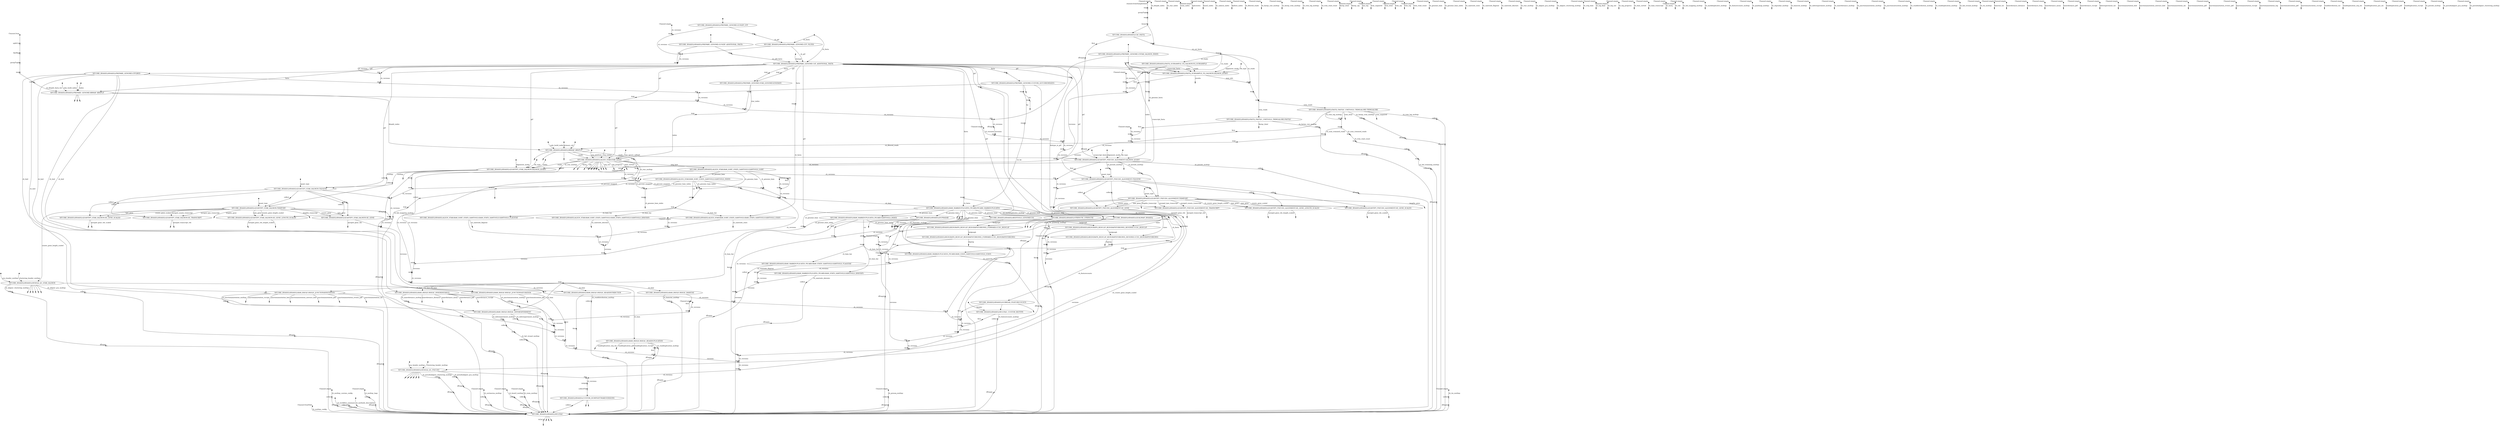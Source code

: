 digraph "rnaseq_dag" {
v0 [shape=point,label="",fixedsize=true,width=0.1,xlabel="Channel.fromPath"];
v606 [label="NFCORE_RNASEQ:RNASEQ:MULTIQC"];
v0 -> v606 [label="ch_multiqc_config"];

v1 [shape=point,label="",fixedsize=true,width=0.1,xlabel="Channel.empty"];
v535 [shape=circle,label="",fixedsize=true,width=0.1,xlabel="collect"];
v1 -> v535 [label="ch_multiqc_custom_config"];

v2 [shape=point,label="",fixedsize=true,width=0.1,xlabel="Channel.empty"];
v542 [shape=circle,label="",fixedsize=true,width=0.1,xlabel="collect"];
v2 -> v542 [label="ch_multiqc_logo"];

v3 [shape=point,label="",fixedsize=true,width=0.1,xlabel="Channel.empty"];
v65 [shape=circle,label="",fixedsize=true,width=0.1,xlabel="mix"];
v3 -> v65 [label="ch_versions"];

v4 [shape=point,label="",fixedsize=true,width=0.1,xlabel="Channel.empty"];
v8 [shape=circle,label="",fixedsize=true,width=0.1,xlabel="mix"];
v4 -> v8 [label="ch_versions"];

v5 [shape=point,label="",fixedsize=true,width=0.1];
v6 [label="NFCORE_RNASEQ:RNASEQ:PREPARE_GENOME:GUNZIP_GTF"];
v5 -> v6;

v6 [label="NFCORE_RNASEQ:RNASEQ:PREPARE_GENOME:GUNZIP_GTF"];
v7 [shape=circle,label="",fixedsize=true,width=0.1,xlabel="map"];
v6 -> v7;

v6 [label="NFCORE_RNASEQ:RNASEQ:PREPARE_GENOME:GUNZIP_GTF"];
v8 [shape=circle,label="",fixedsize=true,width=0.1,xlabel="mix"];
v6 -> v8;

v7 [shape=circle,label="",fixedsize=true,width=0.1,xlabel="map"];
v10 [label="NFCORE_RNASEQ:RNASEQ:PREPARE_GENOME:GTF_FILTER"];
v7 -> v10 [label="ch_gtf"];

v8 [shape=circle,label="",fixedsize=true,width=0.1,xlabel="mix"];
v11 [shape=circle,label="",fixedsize=true,width=0.1,xlabel="mix"];
v8 -> v11 [label="ch_versions"];

v9 [shape=point,label="",fixedsize=true,width=0.1];
v10 [label="NFCORE_RNASEQ:RNASEQ:PREPARE_GENOME:GTF_FILTER"];
v9 -> v10 [label="ch_fasta"];

v10 [label="NFCORE_RNASEQ:RNASEQ:PREPARE_GENOME:GTF_FILTER"];
v17 [label="NFCORE_RNASEQ:RNASEQ:PREPARE_GENOME:CAT_ADDITIONAL_FASTA"];
v10 -> v17 [label="ch_gtf"];

v10 [label="NFCORE_RNASEQ:RNASEQ:PREPARE_GENOME:GTF_FILTER"];
v11 [shape=circle,label="",fixedsize=true,width=0.1,xlabel="mix"];
v10 -> v11;

v11 [shape=circle,label="",fixedsize=true,width=0.1,xlabel="mix"];
v15 [shape=circle,label="",fixedsize=true,width=0.1,xlabel="mix"];
v11 -> v15 [label="ch_versions"];

v12 [shape=point,label="",fixedsize=true,width=0.1];
v13 [label="NFCORE_RNASEQ:RNASEQ:PREPARE_GENOME:GUNZIP_ADDITIONAL_FASTA"];
v12 -> v13;

v13 [label="NFCORE_RNASEQ:RNASEQ:PREPARE_GENOME:GUNZIP_ADDITIONAL_FASTA"];
v14 [shape=circle,label="",fixedsize=true,width=0.1,xlabel="map"];
v13 -> v14;

v13 [label="NFCORE_RNASEQ:RNASEQ:PREPARE_GENOME:GUNZIP_ADDITIONAL_FASTA"];
v15 [shape=circle,label="",fixedsize=true,width=0.1,xlabel="mix"];
v13 -> v15;

v14 [shape=circle,label="",fixedsize=true,width=0.1,xlabel="map"];
v17 [label="NFCORE_RNASEQ:RNASEQ:PREPARE_GENOME:CAT_ADDITIONAL_FASTA"];
v14 -> v17 [label="ch_add_fasta"];

v15 [shape=circle,label="",fixedsize=true,width=0.1,xlabel="mix"];
v18 [shape=circle,label="",fixedsize=true,width=0.1,xlabel="mix"];
v15 -> v18 [label="ch_versions"];

v9 [shape=point,label="",fixedsize=true,width=0.1];
v17 [label="NFCORE_RNASEQ:RNASEQ:PREPARE_GENOME:CAT_ADDITIONAL_FASTA"];
v9 -> v17 [label="ch_fasta"];

v16 [shape=point,label="",fixedsize=true,width=0.1];
v17 [label="NFCORE_RNASEQ:RNASEQ:PREPARE_GENOME:CAT_ADDITIONAL_FASTA"];
v16 -> v17 [label="biotype"];

v17 [label="NFCORE_RNASEQ:RNASEQ:PREPARE_GENOME:CAT_ADDITIONAL_FASTA"];
v21 [shape=circle,label="",fixedsize=true,width=0.1,xlabel="map"];
v17 -> v21 [label="fasta"];

v17 [label="NFCORE_RNASEQ:RNASEQ:PREPARE_GENOME:CAT_ADDITIONAL_FASTA"];
v19 [label="NFCORE_RNASEQ:RNASEQ:PREPARE_GENOME:GTF2BED"];
v17 -> v19 [label="gtf"];

v17 [label="NFCORE_RNASEQ:RNASEQ:PREPARE_GENOME:CAT_ADDITIONAL_FASTA"];
v18 [shape=circle,label="",fixedsize=true,width=0.1,xlabel="mix"];
v17 -> v18;

v18 [shape=circle,label="",fixedsize=true,width=0.1,xlabel="mix"];
v20 [shape=circle,label="",fixedsize=true,width=0.1,xlabel="mix"];
v18 -> v20 [label="ch_versions"];

v19 [label="NFCORE_RNASEQ:RNASEQ:PREPARE_GENOME:GTF2BED"];
v411 [label="NFCORE_RNASEQ:RNASEQ:BAM_RSEQC:RSEQC_INNERDISTANCE"];
v19 -> v411 [label="ch_bed"];

v19 [label="NFCORE_RNASEQ:RNASEQ:PREPARE_GENOME:GTF2BED"];
v20 [shape=circle,label="",fixedsize=true,width=0.1,xlabel="mix"];
v19 -> v20;

v20 [shape=circle,label="",fixedsize=true,width=0.1,xlabel="mix"];
v26 [shape=circle,label="",fixedsize=true,width=0.1,xlabel="mix"];
v20 -> v26 [label="ch_versions"];

v21 [shape=circle,label="",fixedsize=true,width=0.1,xlabel="map"];
v22 [label="NFCORE_RNASEQ:RNASEQ:PREPARE_GENOME:CUSTOM_GETCHROMSIZES"];
v21 -> v22;

v22 [label="NFCORE_RNASEQ:RNASEQ:PREPARE_GENOME:CUSTOM_GETCHROMSIZES"];
v25 [shape=circle,label="",fixedsize=true,width=0.1,xlabel="map"];
v22 -> v25;

v22 [label="NFCORE_RNASEQ:RNASEQ:PREPARE_GENOME:CUSTOM_GETCHROMSIZES"];
v24 [shape=circle,label="",fixedsize=true,width=0.1,xlabel="map"];
v22 -> v24;

v22 [label="NFCORE_RNASEQ:RNASEQ:PREPARE_GENOME:CUSTOM_GETCHROMSIZES"];
v23 [shape=point];
v22 -> v23;

v22 [label="NFCORE_RNASEQ:RNASEQ:PREPARE_GENOME:CUSTOM_GETCHROMSIZES"];
v26 [shape=circle,label="",fixedsize=true,width=0.1,xlabel="mix"];
v22 -> v26;

v24 [shape=circle,label="",fixedsize=true,width=0.1,xlabel="map"];
v66 [shape=circle,label="",fixedsize=true,width=0.1,xlabel="map"];
v24 -> v66 [label="fai"];

v25 [shape=circle,label="",fixedsize=true,width=0.1,xlabel="map"];
v345 [label="NFCORE_RNASEQ:RNASEQ:BEDGRAPH_BEDCLIP_BEDGRAPHTOBIGWIG_FORWARD:UCSC_BEDCLIP"];
v25 -> v345 [label="sizes"];

v26 [shape=circle,label="",fixedsize=true,width=0.1,xlabel="mix"];
v42 [shape=circle,label="",fixedsize=true,width=0.1,xlabel="mix"];
v26 -> v42 [label="ch_versions"];

v27 [shape=point,label="",fixedsize=true,width=0.1,xlabel="Channel.empty"];
v28 [shape=point];
v27 -> v28 [label="ch_bbsplit_index"];

v29 [shape=point,label="",fixedsize=true,width=0.1,xlabel="Channel.from"];
v30 [shape=circle,label="",fixedsize=true,width=0.1,xlabel="splitCsv"];
v29 -> v30;

v30 [shape=circle,label="",fixedsize=true,width=0.1,xlabel="splitCsv"];
v31 [shape=circle,label="",fixedsize=true,width=0.1,xlabel="flatMap"];
v30 -> v31;

v31 [shape=circle,label="",fixedsize=true,width=0.1,xlabel="flatMap"];
v32 [shape=circle,label="",fixedsize=true,width=0.1,xlabel="groupTuple"];
v31 -> v32;

v32 [shape=circle,label="",fixedsize=true,width=0.1,xlabel="groupTuple"];
v33 [shape=circle,label="",fixedsize=true,width=0.1,xlabel="map"];
v32 -> v33;

v33 [shape=circle,label="",fixedsize=true,width=0.1,xlabel="map"];
v34 [shape=circle,label="",fixedsize=true,width=0.1,xlabel="collect"];
v33 -> v34;

v34 [shape=circle,label="",fixedsize=true,width=0.1,xlabel="collect"];
v38 [label="NFCORE_RNASEQ:RNASEQ:PREPARE_GENOME:BBMAP_BBSPLIT"];
v34 -> v38 [label="ch_bbsplit_fasta_list"];

v35 [shape=point,label="",fixedsize=true,width=0.1];
v38 [label="NFCORE_RNASEQ:RNASEQ:PREPARE_GENOME:BBMAP_BBSPLIT"];
v35 -> v38;

v36 [shape=point,label="",fixedsize=true,width=0.1];
v38 [label="NFCORE_RNASEQ:RNASEQ:PREPARE_GENOME:BBMAP_BBSPLIT"];
v36 -> v38 [label="index"];

v17 [label="NFCORE_RNASEQ:RNASEQ:PREPARE_GENOME:CAT_ADDITIONAL_FASTA"];
v38 [label="NFCORE_RNASEQ:RNASEQ:PREPARE_GENOME:BBMAP_BBSPLIT"];
v17 -> v38 [label="fasta"];

v37 [shape=point,label="",fixedsize=true,width=0.1];
v38 [label="NFCORE_RNASEQ:RNASEQ:PREPARE_GENOME:BBMAP_BBSPLIT"];
v37 -> v38 [label="only_build_index"];

v38 [label="NFCORE_RNASEQ:RNASEQ:PREPARE_GENOME:BBMAP_BBSPLIT"];
v147 [label="NFCORE_RNASEQ:RNASEQ:BBMAP_BBSPLIT"];
v38 -> v147 [label="bbsplit_index"];

v38 [label="NFCORE_RNASEQ:RNASEQ:PREPARE_GENOME:BBMAP_BBSPLIT"];
v41 [shape=point];
v38 -> v41;

v38 [label="NFCORE_RNASEQ:RNASEQ:PREPARE_GENOME:BBMAP_BBSPLIT"];
v40 [shape=point];
v38 -> v40;

v38 [label="NFCORE_RNASEQ:RNASEQ:PREPARE_GENOME:BBMAP_BBSPLIT"];
v39 [shape=point];
v38 -> v39;

v38 [label="NFCORE_RNASEQ:RNASEQ:PREPARE_GENOME:BBMAP_BBSPLIT"];
v42 [shape=circle,label="",fixedsize=true,width=0.1,xlabel="mix"];
v38 -> v42;

v42 [shape=circle,label="",fixedsize=true,width=0.1,xlabel="mix"];
v49 [shape=circle,label="",fixedsize=true,width=0.1,xlabel="mix"];
v42 -> v49 [label="ch_versions"];

v43 [shape=point,label="",fixedsize=true,width=0.1,xlabel="Channel.empty"];
v44 [shape=point];
v43 -> v44 [label="ch_star_index"];

v17 [label="NFCORE_RNASEQ:RNASEQ:PREPARE_GENOME:CAT_ADDITIONAL_FASTA"];
v45 [shape=circle,label="",fixedsize=true,width=0.1,xlabel="map"];
v17 -> v45 [label="fasta"];

v45 [shape=circle,label="",fixedsize=true,width=0.1,xlabel="map"];
v47 [label="NFCORE_RNASEQ:RNASEQ:PREPARE_GENOME:STAR_GENOMEGENERATE"];
v45 -> v47;

v17 [label="NFCORE_RNASEQ:RNASEQ:PREPARE_GENOME:CAT_ADDITIONAL_FASTA"];
v46 [shape=circle,label="",fixedsize=true,width=0.1,xlabel="map"];
v17 -> v46 [label="gtf"];

v46 [shape=circle,label="",fixedsize=true,width=0.1,xlabel="map"];
v47 [label="NFCORE_RNASEQ:RNASEQ:PREPARE_GENOME:STAR_GENOMEGENERATE"];
v46 -> v47;

v47 [label="NFCORE_RNASEQ:RNASEQ:PREPARE_GENOME:STAR_GENOMEGENERATE"];
v48 [shape=circle,label="",fixedsize=true,width=0.1,xlabel="map"];
v47 -> v48;

v47 [label="NFCORE_RNASEQ:RNASEQ:PREPARE_GENOME:STAR_GENOMEGENERATE"];
v49 [shape=circle,label="",fixedsize=true,width=0.1,xlabel="mix"];
v47 -> v49;

v48 [shape=circle,label="",fixedsize=true,width=0.1,xlabel="map"];
v170 [shape=circle,label="",fixedsize=true,width=0.1,xlabel="map"];
v48 -> v170 [label="star_index"];

v49 [shape=circle,label="",fixedsize=true,width=0.1,xlabel="mix"];
v61 [shape=circle,label="",fixedsize=true,width=0.1,xlabel="mix"];
v49 -> v61 [label="ch_versions"];

v50 [shape=point,label="",fixedsize=true,width=0.1,xlabel="Channel.empty"];
v51 [shape=point];
v50 -> v51 [label="rsem_index"];

v52 [shape=point,label="",fixedsize=true,width=0.1,xlabel="Channel.empty"];
v53 [shape=point];
v52 -> v53 [label="splicesites"];

v54 [shape=point,label="",fixedsize=true,width=0.1,xlabel="Channel.empty"];
v55 [shape=point];
v54 -> v55 [label="hisat2_index"];

v56 [shape=point,label="",fixedsize=true,width=0.1,xlabel="Channel.empty"];
v57 [shape=point];
v56 -> v57 [label="ch_salmon_index"];

v58 [shape=point,label="",fixedsize=true,width=0.1];
v59 [label="NFCORE_RNASEQ:RNASEQ:PREPARE_GENOME:UNTAR_SALMON_INDEX"];
v58 -> v59;

v59 [label="NFCORE_RNASEQ:RNASEQ:PREPARE_GENOME:UNTAR_SALMON_INDEX"];
v60 [shape=circle,label="",fixedsize=true,width=0.1,xlabel="map"];
v59 -> v60;

v59 [label="NFCORE_RNASEQ:RNASEQ:PREPARE_GENOME:UNTAR_SALMON_INDEX"];
v61 [shape=circle,label="",fixedsize=true,width=0.1,xlabel="mix"];
v59 -> v61;

v60 [shape=circle,label="",fixedsize=true,width=0.1,xlabel="map"];
v90 [label="NFCORE_RNASEQ:RNASEQ:FASTQ_SUBSAMPLE_FQ_SALMON:SALMON_QUANT"];
v60 -> v90 [label="index"];

v61 [shape=circle,label="",fixedsize=true,width=0.1,xlabel="mix"];
v64 [shape=circle,label="",fixedsize=true,width=0.1,xlabel="ifEmpty"];
v61 -> v64 [label="ch_versions"];

v62 [shape=point,label="",fixedsize=true,width=0.1,xlabel="Channel.empty"];
v63 [shape=point];
v62 -> v63 [label="kallisto_index"];

v64 [shape=circle,label="",fixedsize=true,width=0.1,xlabel="ifEmpty"];
v65 [shape=circle,label="",fixedsize=true,width=0.1,xlabel="mix"];
v64 -> v65 [label="versions"];

v65 [shape=circle,label="",fixedsize=true,width=0.1,xlabel="mix"];
v77 [shape=circle,label="",fixedsize=true,width=0.1,xlabel="mix"];
v65 -> v77 [label="ch_versions"];

v66 [shape=circle,label="",fixedsize=true,width=0.1,xlabel="map"];
v67 [shape=point];
v66 -> v67;

v68 [shape=point,label="",fixedsize=true,width=0.1,xlabel="channel.fromSamplesheet"];
v69 [shape=circle,label="",fixedsize=true,width=0.1,xlabel="map"];
v68 -> v69;

v69 [shape=circle,label="",fixedsize=true,width=0.1,xlabel="map"];
v70 [shape=circle,label="",fixedsize=true,width=0.1,xlabel="groupTuple"];
v69 -> v70;

v70 [shape=circle,label="",fixedsize=true,width=0.1,xlabel="groupTuple"];
v71 [shape=circle,label="",fixedsize=true,width=0.1,xlabel="map"];
v70 -> v71;

v71 [shape=circle,label="",fixedsize=true,width=0.1,xlabel="map"];
v72 [shape=circle,label="",fixedsize=true,width=0.1,xlabel="branch"];
v71 -> v72;

v72 [shape=circle,label="",fixedsize=true,width=0.1,xlabel="branch"];
v74 [shape=circle,label="",fixedsize=true,width=0.1,xlabel="mix"];
v72 -> v74;

v72 [shape=circle,label="",fixedsize=true,width=0.1,xlabel="branch"];
v73 [label="NFCORE_RNASEQ:RNASEQ:CAT_FASTQ"];
v72 -> v73;

v73 [label="NFCORE_RNASEQ:RNASEQ:CAT_FASTQ"];
v74 [shape=circle,label="",fixedsize=true,width=0.1,xlabel="mix"];
v73 -> v74;

v73 [label="NFCORE_RNASEQ:RNASEQ:CAT_FASTQ"];
v75 [shape=circle,label="",fixedsize=true,width=0.1,xlabel="first"];
v73 -> v75;

v74 [shape=circle,label="",fixedsize=true,width=0.1,xlabel="mix"];
v78 [shape=circle,label="",fixedsize=true,width=0.1,xlabel="branch"];
v74 -> v78 [label="ch_cat_fastq"];

v75 [shape=circle,label="",fixedsize=true,width=0.1,xlabel="first"];
v76 [shape=circle,label="",fixedsize=true,width=0.1,xlabel="ifEmpty"];
v75 -> v76;

v76 [shape=circle,label="",fixedsize=true,width=0.1,xlabel="ifEmpty"];
v77 [shape=circle,label="",fixedsize=true,width=0.1,xlabel="mix"];
v76 -> v77;

v77 [shape=circle,label="",fixedsize=true,width=0.1,xlabel="mix"];
v94 [shape=circle,label="",fixedsize=true,width=0.1,xlabel="mix"];
v77 -> v94 [label="ch_versions"];

v78 [shape=circle,label="",fixedsize=true,width=0.1,xlabel="branch"];
v79 [shape=circle,label="",fixedsize=true,width=0.1,xlabel="combine"];
v78 -> v79 [label="ch_reads"];

v78 [shape=circle,label="",fixedsize=true,width=0.1,xlabel="branch"];
v97 [shape=circle,label="",fixedsize=true,width=0.1,xlabel="mix"];
v78 -> v97;

v17 [label="NFCORE_RNASEQ:RNASEQ:PREPARE_GENOME:CAT_ADDITIONAL_FASTA"];
v79 [shape=circle,label="",fixedsize=true,width=0.1,xlabel="combine"];
v17 -> v79 [label="fasta"];

v79 [shape=circle,label="",fixedsize=true,width=0.1,xlabel="combine"];
v80 [shape=circle,label="",fixedsize=true,width=0.1,xlabel="map"];
v79 -> v80;

v80 [shape=circle,label="",fixedsize=true,width=0.1,xlabel="map"];
v81 [shape=circle,label="",fixedsize=true,width=0.1,xlabel="first"];
v80 -> v81;

v81 [shape=circle,label="",fixedsize=true,width=0.1,xlabel="first"];
v82 [shape=point];
v81 -> v82 [label="ch_genome_fasta"];

v83 [shape=point,label="",fixedsize=true,width=0.1,xlabel="Channel.empty"];
v86 [shape=circle,label="",fixedsize=true,width=0.1,xlabel="mix"];
v83 -> v86 [label="ch_versions"];

v78 [shape=circle,label="",fixedsize=true,width=0.1,xlabel="branch"];
v84 [label="NFCORE_RNASEQ:RNASEQ:FASTQ_SUBSAMPLE_FQ_SALMON:FQ_SUBSAMPLE"];
v78 -> v84 [label="ch_reads"];

v84 [label="NFCORE_RNASEQ:RNASEQ:FASTQ_SUBSAMPLE_FQ_SALMON:FQ_SUBSAMPLE"];
v90 [label="NFCORE_RNASEQ:RNASEQ:FASTQ_SUBSAMPLE_FQ_SALMON:SALMON_QUANT"];
v84 -> v90 [label="reads"];

v84 [label="NFCORE_RNASEQ:RNASEQ:FASTQ_SUBSAMPLE_FQ_SALMON:FQ_SUBSAMPLE"];
v85 [shape=circle,label="",fixedsize=true,width=0.1,xlabel="first"];
v84 -> v85;

v85 [shape=circle,label="",fixedsize=true,width=0.1,xlabel="first"];
v86 [shape=circle,label="",fixedsize=true,width=0.1,xlabel="mix"];
v85 -> v86;

v86 [shape=circle,label="",fixedsize=true,width=0.1,xlabel="mix"];
v93 [shape=circle,label="",fixedsize=true,width=0.1,xlabel="mix"];
v86 -> v93 [label="ch_versions"];

v17 [label="NFCORE_RNASEQ:RNASEQ:PREPARE_GENOME:CAT_ADDITIONAL_FASTA"];
v90 [label="NFCORE_RNASEQ:RNASEQ:FASTQ_SUBSAMPLE_FQ_SALMON:SALMON_QUANT"];
v17 -> v90 [label="gtf"];

v87 [shape=point,label="",fixedsize=true,width=0.1];
v90 [label="NFCORE_RNASEQ:RNASEQ:FASTQ_SUBSAMPLE_FQ_SALMON:SALMON_QUANT"];
v87 -> v90 [label="transcript_fasta"];

v88 [shape=point,label="",fixedsize=true,width=0.1];
v90 [label="NFCORE_RNASEQ:RNASEQ:FASTQ_SUBSAMPLE_FQ_SALMON:SALMON_QUANT"];
v88 -> v90 [label="alignment_mode"];

v89 [shape=point,label="",fixedsize=true,width=0.1];
v90 [label="NFCORE_RNASEQ:RNASEQ:FASTQ_SUBSAMPLE_FQ_SALMON:SALMON_QUANT"];
v89 -> v90 [label="lib_type"];

v90 [label="NFCORE_RNASEQ:RNASEQ:FASTQ_SUBSAMPLE_FQ_SALMON:SALMON_QUANT"];
v91 [shape=point];
v90 -> v91 [label="results"];

v90 [label="NFCORE_RNASEQ:RNASEQ:FASTQ_SUBSAMPLE_FQ_SALMON:SALMON_QUANT"];
v95 [shape=circle,label="",fixedsize=true,width=0.1,xlabel="join"];
v90 -> v95 [label="json_info"];

v90 [label="NFCORE_RNASEQ:RNASEQ:FASTQ_SUBSAMPLE_FQ_SALMON:SALMON_QUANT"];
v92 [shape=circle,label="",fixedsize=true,width=0.1,xlabel="first"];
v90 -> v92;

v92 [shape=circle,label="",fixedsize=true,width=0.1,xlabel="first"];
v93 [shape=circle,label="",fixedsize=true,width=0.1,xlabel="mix"];
v92 -> v93;

v93 [shape=circle,label="",fixedsize=true,width=0.1,xlabel="mix"];
v94 [shape=circle,label="",fixedsize=true,width=0.1,xlabel="mix"];
v93 -> v94 [label="versions"];

v94 [shape=circle,label="",fixedsize=true,width=0.1,xlabel="mix"];
v140 [shape=circle,label="",fixedsize=true,width=0.1,xlabel="mix"];
v94 -> v140 [label="ch_versions"];

v78 [shape=circle,label="",fixedsize=true,width=0.1,xlabel="branch"];
v95 [shape=circle,label="",fixedsize=true,width=0.1,xlabel="join"];
v78 -> v95 [label="ch_reads"];

v95 [shape=circle,label="",fixedsize=true,width=0.1,xlabel="join"];
v96 [shape=circle,label="",fixedsize=true,width=0.1,xlabel="map"];
v95 -> v96;

v96 [shape=circle,label="",fixedsize=true,width=0.1,xlabel="map"];
v97 [shape=circle,label="",fixedsize=true,width=0.1,xlabel="mix"];
v96 -> v97;

v97 [shape=circle,label="",fixedsize=true,width=0.1,xlabel="mix"];
v113 [label="NFCORE_RNASEQ:RNASEQ:FASTQ_FASTQC_UMITOOLS_TRIMGALORE:FASTQC"];
v97 -> v113 [label="trim_reads"];

v98 [shape=point,label="",fixedsize=true,width=0.1,xlabel="Channel.empty"];
v99 [shape=point];
v98 -> v99 [label="ch_filtered_reads"];

v100 [shape=point,label="",fixedsize=true,width=0.1,xlabel="Channel.empty"];
v101 [shape=point];
v100 -> v101 [label="ch_fastqc_raw_multiqc"];

v102 [shape=point,label="",fixedsize=true,width=0.1,xlabel="Channel.empty"];
v103 [shape=point];
v102 -> v103 [label="ch_fastqc_trim_multiqc"];

v104 [shape=point,label="",fixedsize=true,width=0.1,xlabel="Channel.empty"];
v105 [shape=point];
v104 -> v105 [label="ch_trim_log_multiqc"];

v106 [shape=point,label="",fixedsize=true,width=0.1,xlabel="Channel.empty"];
v107 [shape=point];
v106 -> v107 [label="ch_trim_read_count"];

v108 [shape=point,label="",fixedsize=true,width=0.1,xlabel="Channel.empty"];
v116 [shape=circle,label="",fixedsize=true,width=0.1,xlabel="mix"];
v108 -> v116 [label="ch_versions"];

v109 [shape=point,label="",fixedsize=true,width=0.1,xlabel="Channel.empty"];
v110 [shape=point];
v109 -> v110 [label="fastqc_html"];

v111 [shape=point,label="",fixedsize=true,width=0.1,xlabel="Channel.empty"];
v112 [shape=point];
v111 -> v112 [label="fastqc_zip"];

v113 [label="NFCORE_RNASEQ:RNASEQ:FASTQ_FASTQC_UMITOOLS_TRIMGALORE:FASTQC"];
v114 [shape=point];
v113 -> v114 [label="fastqc_html"];

v113 [label="NFCORE_RNASEQ:RNASEQ:FASTQ_FASTQC_UMITOOLS_TRIMGALORE:FASTQC"];
v550 [shape=circle,label="",fixedsize=true,width=0.1,xlabel="collect"];
v113 -> v550 [label="ch_fastqc_raw_multiqc"];

v113 [label="NFCORE_RNASEQ:RNASEQ:FASTQ_FASTQC_UMITOOLS_TRIMGALORE:FASTQC"];
v115 [shape=circle,label="",fixedsize=true,width=0.1,xlabel="first"];
v113 -> v115;

v115 [shape=circle,label="",fixedsize=true,width=0.1,xlabel="first"];
v116 [shape=circle,label="",fixedsize=true,width=0.1,xlabel="mix"];
v115 -> v116;

v116 [shape=circle,label="",fixedsize=true,width=0.1,xlabel="mix"];
v133 [shape=circle,label="",fixedsize=true,width=0.1,xlabel="mix"];
v116 -> v133 [label="ch_versions"];

v117 [shape=point,label="",fixedsize=true,width=0.1,xlabel="Channel.empty"];
v118 [shape=point];
v117 -> v118 [label="umi_log"];

v119 [shape=point,label="",fixedsize=true,width=0.1,xlabel="Channel.empty"];
v120 [shape=point];
v119 -> v120 [label="trim_unpaired"];

v121 [shape=point,label="",fixedsize=true,width=0.1,xlabel="Channel.empty"];
v122 [shape=point];
v121 -> v122 [label="trim_html"];

v123 [shape=point,label="",fixedsize=true,width=0.1,xlabel="Channel.empty"];
v124 [shape=point];
v123 -> v124 [label="trim_zip"];

v125 [shape=point,label="",fixedsize=true,width=0.1,xlabel="Channel.empty"];
v126 [shape=point];
v125 -> v126 [label="trim_log"];

v127 [shape=point,label="",fixedsize=true,width=0.1,xlabel="Channel.empty"];
v128 [shape=point];
v127 -> v128 [label="trim_read_count"];

v97 [shape=circle,label="",fixedsize=true,width=0.1,xlabel="mix"];
v129 [label="NFCORE_RNASEQ:RNASEQ:FASTQ_FASTQC_UMITOOLS_TRIMGALORE:TRIMGALORE"];
v97 -> v129 [label="trim_reads"];

v129 [label="NFCORE_RNASEQ:RNASEQ:FASTQ_FASTQC_UMITOOLS_TRIMGALORE:TRIMGALORE"];
v134 [shape=circle,label="",fixedsize=true,width=0.1,xlabel="join"];
v129 -> v134;

v129 [label="NFCORE_RNASEQ:RNASEQ:FASTQ_FASTQC_UMITOOLS_TRIMGALORE:TRIMGALORE"];
v134 [shape=circle,label="",fixedsize=true,width=0.1,xlabel="join"];
v129 -> v134 [label="ch_trim_log_multiqc"];

v129 [label="NFCORE_RNASEQ:RNASEQ:FASTQ_FASTQC_UMITOOLS_TRIMGALORE:TRIMGALORE"];
v131 [shape=point];
v129 -> v131 [label="trim_unpaired"];

v129 [label="NFCORE_RNASEQ:RNASEQ:FASTQ_FASTQC_UMITOOLS_TRIMGALORE:TRIMGALORE"];
v130 [shape=point];
v129 -> v130 [label="trim_html"];

v129 [label="NFCORE_RNASEQ:RNASEQ:FASTQ_FASTQC_UMITOOLS_TRIMGALORE:TRIMGALORE"];
v552 [shape=circle,label="",fixedsize=true,width=0.1,xlabel="collect"];
v129 -> v552 [label="ch_fastqc_trim_multiqc"];

v129 [label="NFCORE_RNASEQ:RNASEQ:FASTQ_FASTQC_UMITOOLS_TRIMGALORE:TRIMGALORE"];
v132 [shape=circle,label="",fixedsize=true,width=0.1,xlabel="first"];
v129 -> v132;

v132 [shape=circle,label="",fixedsize=true,width=0.1,xlabel="first"];
v133 [shape=circle,label="",fixedsize=true,width=0.1,xlabel="mix"];
v132 -> v133;

v133 [shape=circle,label="",fixedsize=true,width=0.1,xlabel="mix"];
v139 [shape=circle,label="",fixedsize=true,width=0.1,xlabel="ifEmpty"];
v133 -> v139 [label="ch_versions"];

v134 [shape=circle,label="",fixedsize=true,width=0.1,xlabel="join"];
v135 [shape=circle,label="",fixedsize=true,width=0.1,xlabel="map"];
v134 -> v135;

v135 [shape=circle,label="",fixedsize=true,width=0.1,xlabel="map"];
v136 [shape=circle,label="",fixedsize=true,width=0.1,xlabel="filter"];
v135 -> v136 [label="ch_num_trimmed_reads"];

v136 [shape=circle,label="",fixedsize=true,width=0.1,xlabel="filter"];
v137 [shape=circle,label="",fixedsize=true,width=0.1,xlabel="map"];
v136 -> v137;

v137 [shape=circle,label="",fixedsize=true,width=0.1,xlabel="map"];
v147 [label="NFCORE_RNASEQ:RNASEQ:BBMAP_BBSPLIT"];
v137 -> v147 [label="ch_filtered_reads"];

v135 [shape=circle,label="",fixedsize=true,width=0.1,xlabel="map"];
v138 [shape=circle,label="",fixedsize=true,width=0.1,xlabel="map"];
v135 -> v138 [label="ch_num_trimmed_reads"];

v138 [shape=circle,label="",fixedsize=true,width=0.1,xlabel="map"];
v141 [shape=circle,label="",fixedsize=true,width=0.1,xlabel="map"];
v138 -> v141 [label="ch_trim_read_count"];

v139 [shape=circle,label="",fixedsize=true,width=0.1,xlabel="ifEmpty"];
v140 [shape=circle,label="",fixedsize=true,width=0.1,xlabel="mix"];
v139 -> v140 [label="versions"];

v140 [shape=circle,label="",fixedsize=true,width=0.1,xlabel="mix"];
v152 [shape=circle,label="",fixedsize=true,width=0.1,xlabel="mix"];
v140 -> v152 [label="ch_versions"];

v141 [shape=circle,label="",fixedsize=true,width=0.1,xlabel="map"];
v142 [shape=circle,label="",fixedsize=true,width=0.1,xlabel="collect"];
v141 -> v142;

v142 [shape=circle,label="",fixedsize=true,width=0.1,xlabel="collect"];
v143 [shape=circle,label="",fixedsize=true,width=0.1,xlabel="map"];
v142 -> v143;

v143 [shape=circle,label="",fixedsize=true,width=0.1,xlabel="map"];
v544 [shape=circle,label="",fixedsize=true,width=0.1,xlabel="collectFile"];
v143 -> v544 [label="ch_fail_trimming_multiqc"];

v144 [shape=point,label="",fixedsize=true,width=0.1];
v147 [label="NFCORE_RNASEQ:RNASEQ:BBMAP_BBSPLIT"];
v144 -> v147 [label="primary_ref"];

v145 [shape=point,label="",fixedsize=true,width=0.1];
v147 [label="NFCORE_RNASEQ:RNASEQ:BBMAP_BBSPLIT"];
v145 -> v147;

v146 [shape=point,label="",fixedsize=true,width=0.1];
v147 [label="NFCORE_RNASEQ:RNASEQ:BBMAP_BBSPLIT"];
v146 -> v147 [label="only_build_index"];

v147 [label="NFCORE_RNASEQ:RNASEQ:BBMAP_BBSPLIT"];
v150 [shape=point];
v147 -> v150;

v147 [label="NFCORE_RNASEQ:RNASEQ:BBMAP_BBSPLIT"];
v193 [label="NFCORE_RNASEQ:RNASEQ:ALIGN_STAR:STAR_ALIGN"];
v147 -> v193 [label="reads"];

v147 [label="NFCORE_RNASEQ:RNASEQ:BBMAP_BBSPLIT"];
v149 [shape=point];
v147 -> v149;

v147 [label="NFCORE_RNASEQ:RNASEQ:BBMAP_BBSPLIT"];
v148 [shape=point];
v147 -> v148;

v147 [label="NFCORE_RNASEQ:RNASEQ:BBMAP_BBSPLIT"];
v151 [shape=circle,label="",fixedsize=true,width=0.1,xlabel="first"];
v147 -> v151;

v151 [shape=circle,label="",fixedsize=true,width=0.1,xlabel="first"];
v152 [shape=circle,label="",fixedsize=true,width=0.1,xlabel="mix"];
v151 -> v152;

v152 [shape=circle,label="",fixedsize=true,width=0.1,xlabel="mix"];
v232 [shape=circle,label="",fixedsize=true,width=0.1,xlabel="mix"];
v152 -> v232 [label="ch_versions"];

v153 [shape=point,label="",fixedsize=true,width=0.1,xlabel="Channel.empty"];
v556 [shape=circle,label="",fixedsize=true,width=0.1,xlabel="collect"];
v153 -> v556 [label="ch_sortmerna_multiqc"];

v154 [shape=point,label="",fixedsize=true,width=0.1,xlabel="Channel.empty"];
v155 [shape=point];
v154 -> v155 [label="ch_genome_bam"];

v156 [shape=point,label="",fixedsize=true,width=0.1,xlabel="Channel.empty"];
v157 [shape=point];
v156 -> v157 [label="ch_genome_bam_index"];

v158 [shape=point,label="",fixedsize=true,width=0.1,xlabel="Channel.empty"];
v159 [shape=point];
v158 -> v159 [label="ch_samtools_stats"];

v160 [shape=point,label="",fixedsize=true,width=0.1,xlabel="Channel.empty"];
v161 [shape=point];
v160 -> v161 [label="ch_samtools_flagstat"];

v162 [shape=point,label="",fixedsize=true,width=0.1,xlabel="Channel.empty"];
v163 [shape=point];
v162 -> v163 [label="ch_samtools_idxstats"];

v164 [shape=point,label="",fixedsize=true,width=0.1,xlabel="Channel.empty"];
v165 [shape=point];
v164 -> v165 [label="ch_star_multiqc"];

v166 [shape=point,label="",fixedsize=true,width=0.1,xlabel="Channel.empty"];
v167 [shape=point];
v166 -> v167 [label="ch_aligner_pca_multiqc"];

v168 [shape=point,label="",fixedsize=true,width=0.1,xlabel="Channel.empty"];
v169 [shape=point];
v168 -> v169 [label="ch_aligner_clustering_multiqc"];

v170 [shape=circle,label="",fixedsize=true,width=0.1,xlabel="map"];
v193 [label="NFCORE_RNASEQ:RNASEQ:ALIGN_STAR:STAR_ALIGN"];
v170 -> v193 [label="index"];

v17 [label="NFCORE_RNASEQ:RNASEQ:PREPARE_GENOME:CAT_ADDITIONAL_FASTA"];
v171 [shape=circle,label="",fixedsize=true,width=0.1,xlabel="map"];
v17 -> v171 [label="gtf"];

v171 [shape=circle,label="",fixedsize=true,width=0.1,xlabel="map"];
v193 [label="NFCORE_RNASEQ:RNASEQ:ALIGN_STAR:STAR_ALIGN"];
v171 -> v193 [label="gtf"];

v17 [label="NFCORE_RNASEQ:RNASEQ:PREPARE_GENOME:CAT_ADDITIONAL_FASTA"];
v172 [shape=circle,label="",fixedsize=true,width=0.1,xlabel="map"];
v17 -> v172 [label="fasta"];

v172 [shape=circle,label="",fixedsize=true,width=0.1,xlabel="map"];
v221 [label="NFCORE_RNASEQ:RNASEQ:ALIGN_STAR:BAM_SORT_STATS_SAMTOOLS:BAM_STATS_SAMTOOLS:SAMTOOLS_STATS"];
v172 -> v221 [label="ch_fasta"];

v173 [shape=point,label="",fixedsize=true,width=0.1,xlabel="Channel.empty"];
v207 [shape=circle,label="",fixedsize=true,width=0.1,xlabel="mix"];
v173 -> v207 [label="ch_versions"];

v174 [shape=point,label="",fixedsize=true,width=0.1,xlabel="Channel.empty"];
v175 [shape=point];
v174 -> v175 [label="ch_orig_bam"];

v176 [shape=point,label="",fixedsize=true,width=0.1,xlabel="Channel.empty"];
v177 [shape=point];
v176 -> v177 [label="ch_log_final"];

v178 [shape=point,label="",fixedsize=true,width=0.1,xlabel="Channel.empty"];
v179 [shape=point];
v178 -> v179 [label="ch_log_out"];

v180 [shape=point,label="",fixedsize=true,width=0.1,xlabel="Channel.empty"];
v181 [shape=point];
v180 -> v181 [label="ch_log_progress"];

v182 [shape=point,label="",fixedsize=true,width=0.1,xlabel="Channel.empty"];
v183 [shape=point];
v182 -> v183 [label="ch_bam_sorted"];

v184 [shape=point,label="",fixedsize=true,width=0.1,xlabel="Channel.empty"];
v185 [shape=point];
v184 -> v185 [label="ch_bam_transcript"];

v186 [shape=point,label="",fixedsize=true,width=0.1,xlabel="Channel.empty"];
v187 [shape=point];
v186 -> v187 [label="ch_fastq"];

v188 [shape=point,label="",fixedsize=true,width=0.1,xlabel="Channel.empty"];
v189 [shape=point];
v188 -> v189 [label="ch_tab"];

v190 [shape=point,label="",fixedsize=true,width=0.1];
v193 [label="NFCORE_RNASEQ:RNASEQ:ALIGN_STAR:STAR_ALIGN"];
v190 -> v193 [label="star_ignore_sjdbgtf"];

v191 [shape=point,label="",fixedsize=true,width=0.1];
v193 [label="NFCORE_RNASEQ:RNASEQ:ALIGN_STAR:STAR_ALIGN"];
v191 -> v193 [label="seq_platform"];

v192 [shape=point,label="",fixedsize=true,width=0.1];
v193 [label="NFCORE_RNASEQ:RNASEQ:ALIGN_STAR:STAR_ALIGN"];
v192 -> v193 [label="seq_center"];

v193 [label="NFCORE_RNASEQ:RNASEQ:ALIGN_STAR:STAR_ALIGN"];
v283 [shape=circle,label="",fixedsize=true,width=0.1,xlabel="map"];
v193 -> v283 [label="ch_star_multiqc"];

v193 [label="NFCORE_RNASEQ:RNASEQ:ALIGN_STAR:STAR_ALIGN"];
v205 [shape=point];
v193 -> v205 [label="log_out"];

v193 [label="NFCORE_RNASEQ:RNASEQ:ALIGN_STAR:STAR_ALIGN"];
v204 [shape=point];
v193 -> v204 [label="log_progress"];

v193 [label="NFCORE_RNASEQ:RNASEQ:ALIGN_STAR:STAR_ALIGN"];
v206 [shape=circle,label="",fixedsize=true,width=0.1,xlabel="first"];
v193 -> v206;

v193 [label="NFCORE_RNASEQ:RNASEQ:ALIGN_STAR:STAR_ALIGN"];
v209 [label="NFCORE_RNASEQ:RNASEQ:ALIGN_STAR:BAM_SORT_STATS_SAMTOOLS:SAMTOOLS_SORT"];
v193 -> v209 [label="orig_bam"];

v193 [label="NFCORE_RNASEQ:RNASEQ:ALIGN_STAR:STAR_ALIGN"];
v203 [shape=point];
v193 -> v203 [label="bam_sorted"];

v193 [label="NFCORE_RNASEQ:RNASEQ:ALIGN_STAR:STAR_ALIGN"];
v237 [label="NFCORE_RNASEQ:RNASEQ:QUANTIFY_STAR_SALMON:SALMON_QUANT"];
v193 -> v237 [label="reads"];

v193 [label="NFCORE_RNASEQ:RNASEQ:ALIGN_STAR:STAR_ALIGN"];
v202 [shape=point];
v193 -> v202;

v193 [label="NFCORE_RNASEQ:RNASEQ:ALIGN_STAR:STAR_ALIGN"];
v201 [shape=point];
v193 -> v201 [label="fastq"];

v193 [label="NFCORE_RNASEQ:RNASEQ:ALIGN_STAR:STAR_ALIGN"];
v200 [shape=point];
v193 -> v200 [label="tab"];

v193 [label="NFCORE_RNASEQ:RNASEQ:ALIGN_STAR:STAR_ALIGN"];
v199 [shape=point];
v193 -> v199;

v193 [label="NFCORE_RNASEQ:RNASEQ:ALIGN_STAR:STAR_ALIGN"];
v198 [shape=point];
v193 -> v198;

v193 [label="NFCORE_RNASEQ:RNASEQ:ALIGN_STAR:STAR_ALIGN"];
v197 [shape=point];
v193 -> v197;

v193 [label="NFCORE_RNASEQ:RNASEQ:ALIGN_STAR:STAR_ALIGN"];
v196 [shape=point];
v193 -> v196;

v193 [label="NFCORE_RNASEQ:RNASEQ:ALIGN_STAR:STAR_ALIGN"];
v195 [shape=point];
v193 -> v195;

v193 [label="NFCORE_RNASEQ:RNASEQ:ALIGN_STAR:STAR_ALIGN"];
v194 [shape=point];
v193 -> v194;

v206 [shape=circle,label="",fixedsize=true,width=0.1,xlabel="first"];
v207 [shape=circle,label="",fixedsize=true,width=0.1,xlabel="mix"];
v206 -> v207;

v207 [shape=circle,label="",fixedsize=true,width=0.1,xlabel="mix"];
v231 [shape=circle,label="",fixedsize=true,width=0.1,xlabel="mix"];
v207 -> v231 [label="ch_versions"];

v208 [shape=point,label="",fixedsize=true,width=0.1,xlabel="Channel.empty"];
v212 [shape=circle,label="",fixedsize=true,width=0.1,xlabel="mix"];
v208 -> v212 [label="ch_versions"];

v209 [label="NFCORE_RNASEQ:RNASEQ:ALIGN_STAR:BAM_SORT_STATS_SAMTOOLS:SAMTOOLS_SORT"];
v213 [label="NFCORE_RNASEQ:RNASEQ:ALIGN_STAR:BAM_SORT_STATS_SAMTOOLS:SAMTOOLS_INDEX"];
v209 -> v213 [label="ch_genome_bam"];

v209 [label="NFCORE_RNASEQ:RNASEQ:ALIGN_STAR:BAM_SORT_STATS_SAMTOOLS:SAMTOOLS_SORT"];
v210 [shape=point];
v209 -> v210;

v209 [label="NFCORE_RNASEQ:RNASEQ:ALIGN_STAR:BAM_SORT_STATS_SAMTOOLS:SAMTOOLS_SORT"];
v211 [shape=circle,label="",fixedsize=true,width=0.1,xlabel="first"];
v209 -> v211;

v211 [shape=circle,label="",fixedsize=true,width=0.1,xlabel="first"];
v212 [shape=circle,label="",fixedsize=true,width=0.1,xlabel="mix"];
v211 -> v212;

v212 [shape=circle,label="",fixedsize=true,width=0.1,xlabel="mix"];
v216 [shape=circle,label="",fixedsize=true,width=0.1,xlabel="mix"];
v212 -> v216 [label="ch_versions"];

v213 [label="NFCORE_RNASEQ:RNASEQ:ALIGN_STAR:BAM_SORT_STATS_SAMTOOLS:SAMTOOLS_INDEX"];
v217 [shape=circle,label="",fixedsize=true,width=0.1,xlabel="join"];
v213 -> v217 [label="ch_genome_bam_index"];

v213 [label="NFCORE_RNASEQ:RNASEQ:ALIGN_STAR:BAM_SORT_STATS_SAMTOOLS:SAMTOOLS_INDEX"];
v218 [shape=circle,label="",fixedsize=true,width=0.1,xlabel="join"];
v213 -> v218 [label="csi"];

v213 [label="NFCORE_RNASEQ:RNASEQ:ALIGN_STAR:BAM_SORT_STATS_SAMTOOLS:SAMTOOLS_INDEX"];
v214 [shape=point];
v213 -> v214;

v213 [label="NFCORE_RNASEQ:RNASEQ:ALIGN_STAR:BAM_SORT_STATS_SAMTOOLS:SAMTOOLS_INDEX"];
v215 [shape=circle,label="",fixedsize=true,width=0.1,xlabel="first"];
v213 -> v215;

v215 [shape=circle,label="",fixedsize=true,width=0.1,xlabel="first"];
v216 [shape=circle,label="",fixedsize=true,width=0.1,xlabel="mix"];
v215 -> v216;

v216 [shape=circle,label="",fixedsize=true,width=0.1,xlabel="mix"];
v230 [shape=circle,label="",fixedsize=true,width=0.1,xlabel="mix"];
v216 -> v230 [label="ch_versions"];

v209 [label="NFCORE_RNASEQ:RNASEQ:ALIGN_STAR:BAM_SORT_STATS_SAMTOOLS:SAMTOOLS_SORT"];
v217 [shape=circle,label="",fixedsize=true,width=0.1,xlabel="join"];
v209 -> v217 [label="ch_genome_bam"];

v217 [shape=circle,label="",fixedsize=true,width=0.1,xlabel="join"];
v218 [shape=circle,label="",fixedsize=true,width=0.1,xlabel="join"];
v217 -> v218;

v218 [shape=circle,label="",fixedsize=true,width=0.1,xlabel="join"];
v219 [shape=circle,label="",fixedsize=true,width=0.1,xlabel="map"];
v218 -> v219;

v219 [shape=circle,label="",fixedsize=true,width=0.1,xlabel="map"];
v221 [label="NFCORE_RNASEQ:RNASEQ:ALIGN_STAR:BAM_SORT_STATS_SAMTOOLS:BAM_STATS_SAMTOOLS:SAMTOOLS_STATS"];
v219 -> v221 [label="ch_bam_bai"];

v220 [shape=point,label="",fixedsize=true,width=0.1,xlabel="Channel.empty"];
v223 [shape=circle,label="",fixedsize=true,width=0.1,xlabel="mix"];
v220 -> v223 [label="ch_versions"];

v221 [label="NFCORE_RNASEQ:RNASEQ:ALIGN_STAR:BAM_SORT_STATS_SAMTOOLS:BAM_STATS_SAMTOOLS:SAMTOOLS_STATS"];
v222 [shape=point];
v221 -> v222 [label="ch_samtools_stats"];

v221 [label="NFCORE_RNASEQ:RNASEQ:ALIGN_STAR:BAM_SORT_STATS_SAMTOOLS:BAM_STATS_SAMTOOLS:SAMTOOLS_STATS"];
v223 [shape=circle,label="",fixedsize=true,width=0.1,xlabel="mix"];
v221 -> v223;

v223 [shape=circle,label="",fixedsize=true,width=0.1,xlabel="mix"];
v226 [shape=circle,label="",fixedsize=true,width=0.1,xlabel="mix"];
v223 -> v226 [label="ch_versions"];

v219 [shape=circle,label="",fixedsize=true,width=0.1,xlabel="map"];
v224 [label="NFCORE_RNASEQ:RNASEQ:ALIGN_STAR:BAM_SORT_STATS_SAMTOOLS:BAM_STATS_SAMTOOLS:SAMTOOLS_FLAGSTAT"];
v219 -> v224 [label="ch_bam_bai"];

v224 [label="NFCORE_RNASEQ:RNASEQ:ALIGN_STAR:BAM_SORT_STATS_SAMTOOLS:BAM_STATS_SAMTOOLS:SAMTOOLS_FLAGSTAT"];
v225 [shape=point];
v224 -> v225 [label="ch_samtools_flagstat"];

v224 [label="NFCORE_RNASEQ:RNASEQ:ALIGN_STAR:BAM_SORT_STATS_SAMTOOLS:BAM_STATS_SAMTOOLS:SAMTOOLS_FLAGSTAT"];
v226 [shape=circle,label="",fixedsize=true,width=0.1,xlabel="mix"];
v224 -> v226;

v226 [shape=circle,label="",fixedsize=true,width=0.1,xlabel="mix"];
v229 [shape=circle,label="",fixedsize=true,width=0.1,xlabel="mix"];
v226 -> v229 [label="ch_versions"];

v219 [shape=circle,label="",fixedsize=true,width=0.1,xlabel="map"];
v227 [label="NFCORE_RNASEQ:RNASEQ:ALIGN_STAR:BAM_SORT_STATS_SAMTOOLS:BAM_STATS_SAMTOOLS:SAMTOOLS_IDXSTATS"];
v219 -> v227 [label="ch_bam_bai"];

v227 [label="NFCORE_RNASEQ:RNASEQ:ALIGN_STAR:BAM_SORT_STATS_SAMTOOLS:BAM_STATS_SAMTOOLS:SAMTOOLS_IDXSTATS"];
v228 [shape=point];
v227 -> v228 [label="ch_samtools_idxstats"];

v227 [label="NFCORE_RNASEQ:RNASEQ:ALIGN_STAR:BAM_SORT_STATS_SAMTOOLS:BAM_STATS_SAMTOOLS:SAMTOOLS_IDXSTATS"];
v229 [shape=circle,label="",fixedsize=true,width=0.1,xlabel="mix"];
v227 -> v229;

v229 [shape=circle,label="",fixedsize=true,width=0.1,xlabel="mix"];
v230 [shape=circle,label="",fixedsize=true,width=0.1,xlabel="mix"];
v229 -> v230 [label="versions"];

v230 [shape=circle,label="",fixedsize=true,width=0.1,xlabel="mix"];
v231 [shape=circle,label="",fixedsize=true,width=0.1,xlabel="mix"];
v230 -> v231 [label="versions"];

v231 [shape=circle,label="",fixedsize=true,width=0.1,xlabel="mix"];
v232 [shape=circle,label="",fixedsize=true,width=0.1,xlabel="mix"];
v231 -> v232 [label="versions"];

v232 [shape=circle,label="",fixedsize=true,width=0.1,xlabel="mix"];
v268 [shape=circle,label="",fixedsize=true,width=0.1,xlabel="mix"];
v232 -> v268 [label="ch_versions"];

v233 [shape=point,label="",fixedsize=true,width=0.1,xlabel="Channel.empty"];
v240 [shape=circle,label="",fixedsize=true,width=0.1,xlabel="mix"];
v233 -> v240 [label="ch_versions"];

v234 [shape=point,label="",fixedsize=true,width=0.1];
v237 [label="NFCORE_RNASEQ:RNASEQ:QUANTIFY_STAR_SALMON:SALMON_QUANT"];
v234 -> v237 [label="index"];

v17 [label="NFCORE_RNASEQ:RNASEQ:PREPARE_GENOME:CAT_ADDITIONAL_FASTA"];
v237 [label="NFCORE_RNASEQ:RNASEQ:QUANTIFY_STAR_SALMON:SALMON_QUANT"];
v17 -> v237 [label="gtf"];

v87 [shape=point,label="",fixedsize=true,width=0.1];
v237 [label="NFCORE_RNASEQ:RNASEQ:QUANTIFY_STAR_SALMON:SALMON_QUANT"];
v87 -> v237 [label="transcript_fasta"];

v235 [shape=point,label="",fixedsize=true,width=0.1];
v237 [label="NFCORE_RNASEQ:RNASEQ:QUANTIFY_STAR_SALMON:SALMON_QUANT"];
v235 -> v237 [label="alignment_mode"];

v236 [shape=point,label="",fixedsize=true,width=0.1];
v237 [label="NFCORE_RNASEQ:RNASEQ:QUANTIFY_STAR_SALMON:SALMON_QUANT"];
v236 -> v237 [label="lib_type"];

v237 [label="NFCORE_RNASEQ:RNASEQ:QUANTIFY_STAR_SALMON:SALMON_QUANT"];
v241 [shape=circle,label="",fixedsize=true,width=0.1,xlabel="collect"];
v237 -> v241 [label="multiqc"];

v237 [label="NFCORE_RNASEQ:RNASEQ:QUANTIFY_STAR_SALMON:SALMON_QUANT"];
v238 [shape=point];
v237 -> v238;

v237 [label="NFCORE_RNASEQ:RNASEQ:QUANTIFY_STAR_SALMON:SALMON_QUANT"];
v239 [shape=circle,label="",fixedsize=true,width=0.1,xlabel="first"];
v237 -> v239;

v239 [shape=circle,label="",fixedsize=true,width=0.1,xlabel="first"];
v240 [shape=circle,label="",fixedsize=true,width=0.1,xlabel="mix"];
v239 -> v240;

v240 [shape=circle,label="",fixedsize=true,width=0.1,xlabel="mix"];
v244 [shape=circle,label="",fixedsize=true,width=0.1,xlabel="mix"];
v240 -> v244 [label="ch_versions"];

v241 [shape=circle,label="",fixedsize=true,width=0.1,xlabel="collect"];
v243 [label="NFCORE_RNASEQ:RNASEQ:QUANTIFY_STAR_SALMON:TX2GENE"];
v241 -> v243;

v242 [shape=point,label="",fixedsize=true,width=0.1];
v243 [label="NFCORE_RNASEQ:RNASEQ:QUANTIFY_STAR_SALMON:TX2GENE"];
v242 -> v243 [label="quant_type"];

v17 [label="NFCORE_RNASEQ:RNASEQ:PREPARE_GENOME:CAT_ADDITIONAL_FASTA"];
v243 [label="NFCORE_RNASEQ:RNASEQ:QUANTIFY_STAR_SALMON:TX2GENE"];
v17 -> v243 [label="gtf"];

v243 [label="NFCORE_RNASEQ:RNASEQ:QUANTIFY_STAR_SALMON:TX2GENE"];
v246 [shape=circle,label="",fixedsize=true,width=0.1,xlabel="collect"];
v243 -> v246;

v243 [label="NFCORE_RNASEQ:RNASEQ:QUANTIFY_STAR_SALMON:TX2GENE"];
v244 [shape=circle,label="",fixedsize=true,width=0.1,xlabel="mix"];
v243 -> v244;

v244 [shape=circle,label="",fixedsize=true,width=0.1,xlabel="mix"];
v251 [shape=circle,label="",fixedsize=true,width=0.1,xlabel="mix"];
v244 -> v251 [label="ch_versions"];

v237 [label="NFCORE_RNASEQ:RNASEQ:QUANTIFY_STAR_SALMON:SALMON_QUANT"];
v245 [shape=circle,label="",fixedsize=true,width=0.1,xlabel="collect"];
v237 -> v245 [label="multiqc"];

v245 [shape=circle,label="",fixedsize=true,width=0.1,xlabel="collect"];
v248 [label="NFCORE_RNASEQ:RNASEQ:QUANTIFY_STAR_SALMON:TXIMPORT"];
v245 -> v248;

v246 [shape=circle,label="",fixedsize=true,width=0.1,xlabel="collect"];
v248 [label="NFCORE_RNASEQ:RNASEQ:QUANTIFY_STAR_SALMON:TXIMPORT"];
v246 -> v248;

v247 [shape=point,label="",fixedsize=true,width=0.1];
v248 [label="NFCORE_RNASEQ:RNASEQ:QUANTIFY_STAR_SALMON:TXIMPORT"];
v247 -> v248 [label="quant_type"];

v248 [label="NFCORE_RNASEQ:RNASEQ:QUANTIFY_STAR_SALMON:TXIMPORT"];
v253 [label="NFCORE_RNASEQ:RNASEQ:QUANTIFY_STAR_SALMON:SE_GENE"];
v248 -> v253 [label="tpm_gene"];

v248 [label="NFCORE_RNASEQ:RNASEQ:QUANTIFY_STAR_SALMON:TXIMPORT"];
v253 [label="NFCORE_RNASEQ:RNASEQ:QUANTIFY_STAR_SALMON:SE_GENE"];
v248 -> v253 [label="counts_gene"];

v248 [label="NFCORE_RNASEQ:RNASEQ:QUANTIFY_STAR_SALMON:TXIMPORT"];
v257 [label="NFCORE_RNASEQ:RNASEQ:QUANTIFY_STAR_SALMON:SE_GENE_LENGTH_SCALED"];
v248 -> v257 [label="counts_gene_length_scaled"];

v248 [label="NFCORE_RNASEQ:RNASEQ:QUANTIFY_STAR_SALMON:TXIMPORT"];
v261 [label="NFCORE_RNASEQ:RNASEQ:QUANTIFY_STAR_SALMON:SE_GENE_SCALED"];
v248 -> v261 [label="counts_gene_scaled"];

v248 [label="NFCORE_RNASEQ:RNASEQ:QUANTIFY_STAR_SALMON:TXIMPORT"];
v250 [shape=point];
v248 -> v250 [label="lengths_gene"];

v248 [label="NFCORE_RNASEQ:RNASEQ:QUANTIFY_STAR_SALMON:TXIMPORT"];
v265 [label="NFCORE_RNASEQ:RNASEQ:QUANTIFY_STAR_SALMON:SE_TRANSCRIPT"];
v248 -> v265 [label="merged_tpm_transcript"];

v248 [label="NFCORE_RNASEQ:RNASEQ:QUANTIFY_STAR_SALMON:TXIMPORT"];
v265 [label="NFCORE_RNASEQ:RNASEQ:QUANTIFY_STAR_SALMON:SE_TRANSCRIPT"];
v248 -> v265 [label="merged_counts_transcript"];

v248 [label="NFCORE_RNASEQ:RNASEQ:QUANTIFY_STAR_SALMON:TXIMPORT"];
v249 [shape=point];
v248 -> v249 [label="lengths_transcript"];

v248 [label="NFCORE_RNASEQ:RNASEQ:QUANTIFY_STAR_SALMON:TXIMPORT"];
v251 [shape=circle,label="",fixedsize=true,width=0.1,xlabel="mix"];
v248 -> v251;

v251 [shape=circle,label="",fixedsize=true,width=0.1,xlabel="mix"];
v255 [shape=circle,label="",fixedsize=true,width=0.1,xlabel="mix"];
v251 -> v255 [label="ch_versions"];

v243 [label="NFCORE_RNASEQ:RNASEQ:QUANTIFY_STAR_SALMON:TX2GENE"];
v252 [shape=circle,label="",fixedsize=true,width=0.1,xlabel="collect"];
v243 -> v252;

v252 [shape=circle,label="",fixedsize=true,width=0.1,xlabel="collect"];
v253 [label="NFCORE_RNASEQ:RNASEQ:QUANTIFY_STAR_SALMON:SE_GENE"];
v252 -> v253;

v253 [label="NFCORE_RNASEQ:RNASEQ:QUANTIFY_STAR_SALMON:SE_GENE"];
v254 [shape=point];
v253 -> v254 [label="merged_gene_rds"];

v253 [label="NFCORE_RNASEQ:RNASEQ:QUANTIFY_STAR_SALMON:SE_GENE"];
v255 [shape=circle,label="",fixedsize=true,width=0.1,xlabel="mix"];
v253 -> v255;

v255 [shape=circle,label="",fixedsize=true,width=0.1,xlabel="mix"];
v268 [shape=circle,label="",fixedsize=true,width=0.1,xlabel="mix"];
v255 -> v268 [label="versions"];

v243 [label="NFCORE_RNASEQ:RNASEQ:QUANTIFY_STAR_SALMON:TX2GENE"];
v256 [shape=circle,label="",fixedsize=true,width=0.1,xlabel="collect"];
v243 -> v256;

v256 [shape=circle,label="",fixedsize=true,width=0.1,xlabel="collect"];
v257 [label="NFCORE_RNASEQ:RNASEQ:QUANTIFY_STAR_SALMON:SE_GENE_LENGTH_SCALED"];
v256 -> v257;

v248 [label="NFCORE_RNASEQ:RNASEQ:QUANTIFY_STAR_SALMON:TXIMPORT"];
v257 [label="NFCORE_RNASEQ:RNASEQ:QUANTIFY_STAR_SALMON:SE_GENE_LENGTH_SCALED"];
v248 -> v257 [label="tpm_gene"];

v257 [label="NFCORE_RNASEQ:RNASEQ:QUANTIFY_STAR_SALMON:SE_GENE_LENGTH_SCALED"];
v259 [shape=point];
v257 -> v259 [label="merged_gene_rds_length_scaled"];

v257 [label="NFCORE_RNASEQ:RNASEQ:QUANTIFY_STAR_SALMON:SE_GENE_LENGTH_SCALED"];
v258 [shape=point];
v257 -> v258;

v243 [label="NFCORE_RNASEQ:RNASEQ:QUANTIFY_STAR_SALMON:TX2GENE"];
v260 [shape=circle,label="",fixedsize=true,width=0.1,xlabel="collect"];
v243 -> v260;

v260 [shape=circle,label="",fixedsize=true,width=0.1,xlabel="collect"];
v261 [label="NFCORE_RNASEQ:RNASEQ:QUANTIFY_STAR_SALMON:SE_GENE_SCALED"];
v260 -> v261;

v248 [label="NFCORE_RNASEQ:RNASEQ:QUANTIFY_STAR_SALMON:TXIMPORT"];
v261 [label="NFCORE_RNASEQ:RNASEQ:QUANTIFY_STAR_SALMON:SE_GENE_SCALED"];
v248 -> v261 [label="tpm_gene"];

v261 [label="NFCORE_RNASEQ:RNASEQ:QUANTIFY_STAR_SALMON:SE_GENE_SCALED"];
v263 [shape=point];
v261 -> v263 [label="merged_gene_rds_scaled"];

v261 [label="NFCORE_RNASEQ:RNASEQ:QUANTIFY_STAR_SALMON:SE_GENE_SCALED"];
v262 [shape=point];
v261 -> v262;

v243 [label="NFCORE_RNASEQ:RNASEQ:QUANTIFY_STAR_SALMON:TX2GENE"];
v264 [shape=circle,label="",fixedsize=true,width=0.1,xlabel="collect"];
v243 -> v264;

v264 [shape=circle,label="",fixedsize=true,width=0.1,xlabel="collect"];
v265 [label="NFCORE_RNASEQ:RNASEQ:QUANTIFY_STAR_SALMON:SE_TRANSCRIPT"];
v264 -> v265;

v265 [label="NFCORE_RNASEQ:RNASEQ:QUANTIFY_STAR_SALMON:SE_TRANSCRIPT"];
v267 [shape=point];
v265 -> v267 [label="merged_transcript_rds"];

v265 [label="NFCORE_RNASEQ:RNASEQ:QUANTIFY_STAR_SALMON:SE_TRANSCRIPT"];
v266 [shape=point];
v265 -> v266;

v268 [shape=circle,label="",fixedsize=true,width=0.1,xlabel="mix"];
v278 [shape=circle,label="",fixedsize=true,width=0.1,xlabel="mix"];
v268 -> v278 [label="ch_versions"];

v248 [label="NFCORE_RNASEQ:RNASEQ:QUANTIFY_STAR_SALMON:TXIMPORT"];
v271 [label="NFCORE_RNASEQ:RNASEQ:DESEQ2_QC_STAR_SALMON"];
v248 -> v271 [label="counts_gene_length_scaled"];

v269 [shape=point,label="",fixedsize=true,width=0.1];
v271 [label="NFCORE_RNASEQ:RNASEQ:DESEQ2_QC_STAR_SALMON"];
v269 -> v271 [label="pca_header_multiqc"];

v270 [shape=point,label="",fixedsize=true,width=0.1];
v271 [label="NFCORE_RNASEQ:RNASEQ:DESEQ2_QC_STAR_SALMON"];
v270 -> v271 [label="clustering_header_multiqc"];

v271 [label="NFCORE_RNASEQ:RNASEQ:DESEQ2_QC_STAR_SALMON"];
v277 [shape=point];
v271 -> v277;

v271 [label="NFCORE_RNASEQ:RNASEQ:DESEQ2_QC_STAR_SALMON"];
v276 [shape=point];
v271 -> v276;

v271 [label="NFCORE_RNASEQ:RNASEQ:DESEQ2_QC_STAR_SALMON"];
v275 [shape=point];
v271 -> v275;

v271 [label="NFCORE_RNASEQ:RNASEQ:DESEQ2_QC_STAR_SALMON"];
v576 [shape=circle,label="",fixedsize=true,width=0.1,xlabel="collect"];
v271 -> v576 [label="ch_aligner_pca_multiqc"];

v271 [label="NFCORE_RNASEQ:RNASEQ:DESEQ2_QC_STAR_SALMON"];
v274 [shape=point];
v271 -> v274;

v271 [label="NFCORE_RNASEQ:RNASEQ:DESEQ2_QC_STAR_SALMON"];
v578 [shape=circle,label="",fixedsize=true,width=0.1,xlabel="collect"];
v271 -> v578 [label="ch_aligner_clustering_multiqc"];

v271 [label="NFCORE_RNASEQ:RNASEQ:DESEQ2_QC_STAR_SALMON"];
v273 [shape=point];
v271 -> v273;

v271 [label="NFCORE_RNASEQ:RNASEQ:DESEQ2_QC_STAR_SALMON"];
v272 [shape=point];
v271 -> v272;

v271 [label="NFCORE_RNASEQ:RNASEQ:DESEQ2_QC_STAR_SALMON"];
v278 [shape=circle,label="",fixedsize=true,width=0.1,xlabel="mix"];
v271 -> v278;

v278 [shape=circle,label="",fixedsize=true,width=0.1,xlabel="mix"];
v318 [shape=circle,label="",fixedsize=true,width=0.1,xlabel="mix"];
v278 -> v318 [label="ch_versions"];

v279 [shape=point,label="",fixedsize=true,width=0.1,xlabel="Channel.empty"];
v562 [shape=circle,label="",fixedsize=true,width=0.1,xlabel="collect"];
v279 -> v562 [label="ch_rsem_multiqc"];

v280 [shape=point,label="",fixedsize=true,width=0.1,xlabel="Channel.empty"];
v560 [shape=circle,label="",fixedsize=true,width=0.1,xlabel="collect"];
v280 -> v560 [label="ch_hisat2_multiqc"];

v281 [shape=point,label="",fixedsize=true,width=0.1,xlabel="Channel.empty"];
v282 [shape=point];
v281 -> v282 [label="ch_fail_mapping_multiqc"];

v283 [shape=circle,label="",fixedsize=true,width=0.1,xlabel="map"];
v284 [shape=circle,label="",fixedsize=true,width=0.1,xlabel="join"];
v283 -> v284 [label="ch_percent_mapped"];

v209 [label="NFCORE_RNASEQ:RNASEQ:ALIGN_STAR:BAM_SORT_STATS_SAMTOOLS:SAMTOOLS_SORT"];
v284 [shape=circle,label="",fixedsize=true,width=0.1,xlabel="join"];
v209 -> v284 [label="ch_genome_bam"];

v284 [shape=circle,label="",fixedsize=true,width=0.1,xlabel="join"];
v285 [shape=circle,label="",fixedsize=true,width=0.1,xlabel="map"];
v284 -> v285;

v285 [shape=circle,label="",fixedsize=true,width=0.1,xlabel="map"];
v299 [label="NFCORE_RNASEQ:RNASEQ:BAM_MARKDUPLICATES_PICARD:PICARD_MARKDUPLICATES"];
v285 -> v299 [label="ch_bam"];

v283 [shape=circle,label="",fixedsize=true,width=0.1,xlabel="map"];
v286 [shape=circle,label="",fixedsize=true,width=0.1,xlabel="join"];
v283 -> v286 [label="ch_percent_mapped"];

v213 [label="NFCORE_RNASEQ:RNASEQ:ALIGN_STAR:BAM_SORT_STATS_SAMTOOLS:SAMTOOLS_INDEX"];
v286 [shape=circle,label="",fixedsize=true,width=0.1,xlabel="join"];
v213 -> v286 [label="ch_genome_bam_index"];

v286 [shape=circle,label="",fixedsize=true,width=0.1,xlabel="join"];
v287 [shape=circle,label="",fixedsize=true,width=0.1,xlabel="map"];
v286 -> v287;

v287 [shape=circle,label="",fixedsize=true,width=0.1,xlabel="map"];
v288 [shape=point];
v287 -> v288 [label="ch_genome_bam_index"];

v283 [shape=circle,label="",fixedsize=true,width=0.1,xlabel="map"];
v289 [shape=circle,label="",fixedsize=true,width=0.1,xlabel="branch"];
v283 -> v289 [label="ch_percent_mapped"];

v289 [shape=circle,label="",fixedsize=true,width=0.1,xlabel="branch"];
v291 [shape=circle,label="",fixedsize=true,width=0.1,xlabel="collect"];
v289 -> v291;

v289 [shape=circle,label="",fixedsize=true,width=0.1,xlabel="branch"];
v290 [shape=point];
v289 -> v290;

v291 [shape=circle,label="",fixedsize=true,width=0.1,xlabel="collect"];
v292 [shape=circle,label="",fixedsize=true,width=0.1,xlabel="map"];
v291 -> v292;

v292 [shape=circle,label="",fixedsize=true,width=0.1,xlabel="map"];
v546 [shape=circle,label="",fixedsize=true,width=0.1,xlabel="collectFile"];
v292 -> v546 [label="ch_fail_mapping_multiqc"];

v293 [shape=point,label="",fixedsize=true,width=0.1,xlabel="Channel.empty"];
v584 [shape=circle,label="",fixedsize=true,width=0.1,xlabel="collect"];
v293 -> v584 [label="ch_preseq_multiqc"];

v294 [shape=point,label="",fixedsize=true,width=0.1,xlabel="Channel.empty"];
v295 [shape=point];
v294 -> v295 [label="ch_markduplicates_multiqc"];

v17 [label="NFCORE_RNASEQ:RNASEQ:PREPARE_GENOME:CAT_ADDITIONAL_FASTA"];
v296 [shape=circle,label="",fixedsize=true,width=0.1,xlabel="map"];
v17 -> v296 [label="fasta"];

v296 [shape=circle,label="",fixedsize=true,width=0.1,xlabel="map"];
v299 [label="NFCORE_RNASEQ:RNASEQ:BAM_MARKDUPLICATES_PICARD:PICARD_MARKDUPLICATES"];
v296 -> v299 [label="ch_fasta"];

v24 [shape=circle,label="",fixedsize=true,width=0.1,xlabel="map"];
v297 [shape=circle,label="",fixedsize=true,width=0.1,xlabel="map"];
v24 -> v297 [label="fai"];

v297 [shape=circle,label="",fixedsize=true,width=0.1,xlabel="map"];
v299 [label="NFCORE_RNASEQ:RNASEQ:BAM_MARKDUPLICATES_PICARD:PICARD_MARKDUPLICATES"];
v297 -> v299 [label="ch_fai"];

v298 [shape=point,label="",fixedsize=true,width=0.1,xlabel="Channel.empty"];
v302 [shape=circle,label="",fixedsize=true,width=0.1,xlabel="mix"];
v298 -> v302 [label="ch_versions"];

v299 [label="NFCORE_RNASEQ:RNASEQ:BAM_MARKDUPLICATES_PICARD:PICARD_MARKDUPLICATES"];
v303 [label="NFCORE_RNASEQ:RNASEQ:BAM_MARKDUPLICATES_PICARD:SAMTOOLS_INDEX"];
v299 -> v303 [label="ch_genome_bam"];

v299 [label="NFCORE_RNASEQ:RNASEQ:BAM_MARKDUPLICATES_PICARD:PICARD_MARKDUPLICATES"];
v300 [shape=point];
v299 -> v300;

v299 [label="NFCORE_RNASEQ:RNASEQ:BAM_MARKDUPLICATES_PICARD:PICARD_MARKDUPLICATES"];
v572 [shape=circle,label="",fixedsize=true,width=0.1,xlabel="collect"];
v299 -> v572 [label="ch_markduplicates_multiqc"];

v299 [label="NFCORE_RNASEQ:RNASEQ:BAM_MARKDUPLICATES_PICARD:PICARD_MARKDUPLICATES"];
v301 [shape=circle,label="",fixedsize=true,width=0.1,xlabel="first"];
v299 -> v301;

v301 [shape=circle,label="",fixedsize=true,width=0.1,xlabel="first"];
v302 [shape=circle,label="",fixedsize=true,width=0.1,xlabel="mix"];
v301 -> v302;

v302 [shape=circle,label="",fixedsize=true,width=0.1,xlabel="mix"];
v306 [shape=circle,label="",fixedsize=true,width=0.1,xlabel="mix"];
v302 -> v306 [label="ch_versions"];

v303 [label="NFCORE_RNASEQ:RNASEQ:BAM_MARKDUPLICATES_PICARD:SAMTOOLS_INDEX"];
v307 [shape=circle,label="",fixedsize=true,width=0.1,xlabel="join"];
v303 -> v307 [label="ch_genome_bam_index"];

v303 [label="NFCORE_RNASEQ:RNASEQ:BAM_MARKDUPLICATES_PICARD:SAMTOOLS_INDEX"];
v308 [shape=circle,label="",fixedsize=true,width=0.1,xlabel="join"];
v303 -> v308 [label="csi"];

v303 [label="NFCORE_RNASEQ:RNASEQ:BAM_MARKDUPLICATES_PICARD:SAMTOOLS_INDEX"];
v304 [shape=point];
v303 -> v304;

v303 [label="NFCORE_RNASEQ:RNASEQ:BAM_MARKDUPLICATES_PICARD:SAMTOOLS_INDEX"];
v305 [shape=circle,label="",fixedsize=true,width=0.1,xlabel="first"];
v303 -> v305;

v305 [shape=circle,label="",fixedsize=true,width=0.1,xlabel="first"];
v306 [shape=circle,label="",fixedsize=true,width=0.1,xlabel="mix"];
v305 -> v306;

v306 [shape=circle,label="",fixedsize=true,width=0.1,xlabel="mix"];
v317 [shape=circle,label="",fixedsize=true,width=0.1,xlabel="mix"];
v306 -> v317 [label="ch_versions"];

v299 [label="NFCORE_RNASEQ:RNASEQ:BAM_MARKDUPLICATES_PICARD:PICARD_MARKDUPLICATES"];
v307 [shape=circle,label="",fixedsize=true,width=0.1,xlabel="join"];
v299 -> v307 [label="ch_genome_bam"];

v307 [shape=circle,label="",fixedsize=true,width=0.1,xlabel="join"];
v308 [shape=circle,label="",fixedsize=true,width=0.1,xlabel="join"];
v307 -> v308;

v308 [shape=circle,label="",fixedsize=true,width=0.1,xlabel="join"];
v309 [shape=circle,label="",fixedsize=true,width=0.1,xlabel="map"];
v308 -> v309;

v309 [shape=circle,label="",fixedsize=true,width=0.1,xlabel="map"];
v311 [label="NFCORE_RNASEQ:RNASEQ:BAM_MARKDUPLICATES_PICARD:BAM_STATS_SAMTOOLS:SAMTOOLS_STATS"];
v309 -> v311 [label="ch_bam_bai"];

v310 [shape=point,label="",fixedsize=true,width=0.1,xlabel="Channel.empty"];
v312 [shape=circle,label="",fixedsize=true,width=0.1,xlabel="mix"];
v310 -> v312 [label="ch_versions"];

v296 [shape=circle,label="",fixedsize=true,width=0.1,xlabel="map"];
v311 [label="NFCORE_RNASEQ:RNASEQ:BAM_MARKDUPLICATES_PICARD:BAM_STATS_SAMTOOLS:SAMTOOLS_STATS"];
v296 -> v311 [label="ch_fasta"];

v311 [label="NFCORE_RNASEQ:RNASEQ:BAM_MARKDUPLICATES_PICARD:BAM_STATS_SAMTOOLS:SAMTOOLS_STATS"];
v566 [shape=circle,label="",fixedsize=true,width=0.1,xlabel="collect"];
v311 -> v566 [label="ch_samtools_stats"];

v311 [label="NFCORE_RNASEQ:RNASEQ:BAM_MARKDUPLICATES_PICARD:BAM_STATS_SAMTOOLS:SAMTOOLS_STATS"];
v312 [shape=circle,label="",fixedsize=true,width=0.1,xlabel="mix"];
v311 -> v312;

v312 [shape=circle,label="",fixedsize=true,width=0.1,xlabel="mix"];
v314 [shape=circle,label="",fixedsize=true,width=0.1,xlabel="mix"];
v312 -> v314 [label="ch_versions"];

v309 [shape=circle,label="",fixedsize=true,width=0.1,xlabel="map"];
v313 [label="NFCORE_RNASEQ:RNASEQ:BAM_MARKDUPLICATES_PICARD:BAM_STATS_SAMTOOLS:SAMTOOLS_FLAGSTAT"];
v309 -> v313 [label="ch_bam_bai"];

v313 [label="NFCORE_RNASEQ:RNASEQ:BAM_MARKDUPLICATES_PICARD:BAM_STATS_SAMTOOLS:SAMTOOLS_FLAGSTAT"];
v568 [shape=circle,label="",fixedsize=true,width=0.1,xlabel="collect"];
v313 -> v568 [label="ch_samtools_flagstat"];

v313 [label="NFCORE_RNASEQ:RNASEQ:BAM_MARKDUPLICATES_PICARD:BAM_STATS_SAMTOOLS:SAMTOOLS_FLAGSTAT"];
v314 [shape=circle,label="",fixedsize=true,width=0.1,xlabel="mix"];
v313 -> v314;

v314 [shape=circle,label="",fixedsize=true,width=0.1,xlabel="mix"];
v316 [shape=circle,label="",fixedsize=true,width=0.1,xlabel="mix"];
v314 -> v316 [label="ch_versions"];

v309 [shape=circle,label="",fixedsize=true,width=0.1,xlabel="map"];
v315 [label="NFCORE_RNASEQ:RNASEQ:BAM_MARKDUPLICATES_PICARD:BAM_STATS_SAMTOOLS:SAMTOOLS_IDXSTATS"];
v309 -> v315 [label="ch_bam_bai"];

v315 [label="NFCORE_RNASEQ:RNASEQ:BAM_MARKDUPLICATES_PICARD:BAM_STATS_SAMTOOLS:SAMTOOLS_IDXSTATS"];
v570 [shape=circle,label="",fixedsize=true,width=0.1,xlabel="collect"];
v315 -> v570 [label="ch_samtools_idxstats"];

v315 [label="NFCORE_RNASEQ:RNASEQ:BAM_MARKDUPLICATES_PICARD:BAM_STATS_SAMTOOLS:SAMTOOLS_IDXSTATS"];
v316 [shape=circle,label="",fixedsize=true,width=0.1,xlabel="mix"];
v315 -> v316;

v316 [shape=circle,label="",fixedsize=true,width=0.1,xlabel="mix"];
v317 [shape=circle,label="",fixedsize=true,width=0.1,xlabel="mix"];
v316 -> v317 [label="versions"];

v317 [shape=circle,label="",fixedsize=true,width=0.1,xlabel="mix"];
v318 [shape=circle,label="",fixedsize=true,width=0.1,xlabel="mix"];
v317 -> v318 [label="versions"];

v318 [shape=circle,label="",fixedsize=true,width=0.1,xlabel="mix"];
v325 [shape=circle,label="",fixedsize=true,width=0.1,xlabel="mix"];
v318 -> v325 [label="ch_versions"];

v299 [label="NFCORE_RNASEQ:RNASEQ:BAM_MARKDUPLICATES_PICARD:PICARD_MARKDUPLICATES"];
v319 [label="NFCORE_RNASEQ:RNASEQ:STRINGTIE_STRINGTIE"];
v299 -> v319 [label="ch_genome_bam"];

v17 [label="NFCORE_RNASEQ:RNASEQ:PREPARE_GENOME:CAT_ADDITIONAL_FASTA"];
v319 [label="NFCORE_RNASEQ:RNASEQ:STRINGTIE_STRINGTIE"];
v17 -> v319 [label="gtf"];

v319 [label="NFCORE_RNASEQ:RNASEQ:STRINGTIE_STRINGTIE"];
v323 [shape=point];
v319 -> v323;

v319 [label="NFCORE_RNASEQ:RNASEQ:STRINGTIE_STRINGTIE"];
v322 [shape=point];
v319 -> v322;

v319 [label="NFCORE_RNASEQ:RNASEQ:STRINGTIE_STRINGTIE"];
v321 [shape=point];
v319 -> v321;

v319 [label="NFCORE_RNASEQ:RNASEQ:STRINGTIE_STRINGTIE"];
v320 [shape=point];
v319 -> v320;

v319 [label="NFCORE_RNASEQ:RNASEQ:STRINGTIE_STRINGTIE"];
v324 [shape=circle,label="",fixedsize=true,width=0.1,xlabel="first"];
v319 -> v324;

v324 [shape=circle,label="",fixedsize=true,width=0.1,xlabel="first"];
v325 [shape=circle,label="",fixedsize=true,width=0.1,xlabel="mix"];
v324 -> v325;

v325 [shape=circle,label="",fixedsize=true,width=0.1,xlabel="mix"];
v336 [shape=circle,label="",fixedsize=true,width=0.1,xlabel="mix"];
v325 -> v336 [label="ch_versions"];

v326 [shape=point,label="",fixedsize=true,width=0.1,xlabel="Channel.empty"];
v327 [shape=point];
v326 -> v327 [label="ch_featurecounts_multiqc"];

v17 [label="NFCORE_RNASEQ:RNASEQ:PREPARE_GENOME:CAT_ADDITIONAL_FASTA"];
v328 [shape=circle,label="",fixedsize=true,width=0.1,xlabel="map"];
v17 -> v328 [label="gtf"];

v328 [shape=circle,label="",fixedsize=true,width=0.1,xlabel="map"];
v330 [shape=circle,label="",fixedsize=true,width=0.1,xlabel="combine"];
v328 -> v330 [label="biotype_in_gtf"];

v17 [label="NFCORE_RNASEQ:RNASEQ:PREPARE_GENOME:CAT_ADDITIONAL_FASTA"];
v329 [shape=circle,label="",fixedsize=true,width=0.1,xlabel="combine"];
v17 -> v329 [label="gtf"];

v299 [label="NFCORE_RNASEQ:RNASEQ:BAM_MARKDUPLICATES_PICARD:PICARD_MARKDUPLICATES"];
v329 [shape=circle,label="",fixedsize=true,width=0.1,xlabel="combine"];
v299 -> v329 [label="ch_genome_bam"];

v329 [shape=circle,label="",fixedsize=true,width=0.1,xlabel="combine"];
v330 [shape=circle,label="",fixedsize=true,width=0.1,xlabel="combine"];
v329 -> v330;

v330 [shape=circle,label="",fixedsize=true,width=0.1,xlabel="combine"];
v331 [shape=circle,label="",fixedsize=true,width=0.1,xlabel="filter"];
v330 -> v331;

v331 [shape=circle,label="",fixedsize=true,width=0.1,xlabel="filter"];
v332 [shape=circle,label="",fixedsize=true,width=0.1,xlabel="map"];
v331 -> v332;

v332 [shape=circle,label="",fixedsize=true,width=0.1,xlabel="map"];
v333 [label="NFCORE_RNASEQ:RNASEQ:SUBREAD_FEATURECOUNTS"];
v332 -> v333 [label="ch_featurecounts"];

v333 [label="NFCORE_RNASEQ:RNASEQ:SUBREAD_FEATURECOUNTS"];
v338 [label="NFCORE_RNASEQ:RNASEQ:MULTIQC_CUSTOM_BIOTYPE"];
v333 -> v338;

v333 [label="NFCORE_RNASEQ:RNASEQ:SUBREAD_FEATURECOUNTS"];
v334 [shape=point];
v333 -> v334;

v333 [label="NFCORE_RNASEQ:RNASEQ:SUBREAD_FEATURECOUNTS"];
v335 [shape=circle,label="",fixedsize=true,width=0.1,xlabel="first"];
v333 -> v335;

v335 [shape=circle,label="",fixedsize=true,width=0.1,xlabel="first"];
v336 [shape=circle,label="",fixedsize=true,width=0.1,xlabel="mix"];
v335 -> v336;

v336 [shape=circle,label="",fixedsize=true,width=0.1,xlabel="mix"];
v340 [shape=circle,label="",fixedsize=true,width=0.1,xlabel="mix"];
v336 -> v340 [label="ch_versions"];

v337 [shape=point,label="",fixedsize=true,width=0.1];
v338 [label="NFCORE_RNASEQ:RNASEQ:MULTIQC_CUSTOM_BIOTYPE"];
v337 -> v338 [label="header"];

v338 [label="NFCORE_RNASEQ:RNASEQ:MULTIQC_CUSTOM_BIOTYPE"];
v574 [shape=circle,label="",fixedsize=true,width=0.1,xlabel="collect"];
v338 -> v574 [label="ch_featurecounts_multiqc"];

v338 [label="NFCORE_RNASEQ:RNASEQ:MULTIQC_CUSTOM_BIOTYPE"];
v339 [shape=circle,label="",fixedsize=true,width=0.1,xlabel="first"];
v338 -> v339;

v339 [shape=circle,label="",fixedsize=true,width=0.1,xlabel="first"];
v340 [shape=circle,label="",fixedsize=true,width=0.1,xlabel="mix"];
v339 -> v340;

v340 [shape=circle,label="",fixedsize=true,width=0.1,xlabel="mix"];
v343 [shape=circle,label="",fixedsize=true,width=0.1,xlabel="mix"];
v340 -> v343 [label="ch_versions"];

v299 [label="NFCORE_RNASEQ:RNASEQ:BAM_MARKDUPLICATES_PICARD:PICARD_MARKDUPLICATES"];
v341 [label="NFCORE_RNASEQ:RNASEQ:BEDTOOLS_GENOMECOV"];
v299 -> v341 [label="ch_genome_bam"];

v341 [label="NFCORE_RNASEQ:RNASEQ:BEDTOOLS_GENOMECOV"];
v345 [label="NFCORE_RNASEQ:RNASEQ:BEDGRAPH_BEDCLIP_BEDGRAPHTOBIGWIG_FORWARD:UCSC_BEDCLIP"];
v341 -> v345 [label="bedgraph"];

v341 [label="NFCORE_RNASEQ:RNASEQ:BEDTOOLS_GENOMECOV"];
v354 [label="NFCORE_RNASEQ:RNASEQ:BEDGRAPH_BEDCLIP_BEDGRAPHTOBIGWIG_REVERSE:UCSC_BEDCLIP"];
v341 -> v354 [label="bedgraph"];

v341 [label="NFCORE_RNASEQ:RNASEQ:BEDTOOLS_GENOMECOV"];
v342 [shape=circle,label="",fixedsize=true,width=0.1,xlabel="first"];
v341 -> v342;

v342 [shape=circle,label="",fixedsize=true,width=0.1,xlabel="first"];
v343 [shape=circle,label="",fixedsize=true,width=0.1,xlabel="mix"];
v342 -> v343;

v343 [shape=circle,label="",fixedsize=true,width=0.1,xlabel="mix"];
v352 [shape=circle,label="",fixedsize=true,width=0.1,xlabel="mix"];
v343 -> v352 [label="ch_versions"];

v344 [shape=point,label="",fixedsize=true,width=0.1,xlabel="Channel.empty"];
v347 [shape=circle,label="",fixedsize=true,width=0.1,xlabel="mix"];
v344 -> v347 [label="ch_versions"];

v345 [label="NFCORE_RNASEQ:RNASEQ:BEDGRAPH_BEDCLIP_BEDGRAPHTOBIGWIG_FORWARD:UCSC_BEDCLIP"];
v348 [label="NFCORE_RNASEQ:RNASEQ:BEDGRAPH_BEDCLIP_BEDGRAPHTOBIGWIG_FORWARD:UCSC_BEDGRAPHTOBIGWIG"];
v345 -> v348 [label="bedgraph"];

v345 [label="NFCORE_RNASEQ:RNASEQ:BEDGRAPH_BEDCLIP_BEDGRAPHTOBIGWIG_FORWARD:UCSC_BEDCLIP"];
v346 [shape=circle,label="",fixedsize=true,width=0.1,xlabel="first"];
v345 -> v346;

v346 [shape=circle,label="",fixedsize=true,width=0.1,xlabel="first"];
v347 [shape=circle,label="",fixedsize=true,width=0.1,xlabel="mix"];
v346 -> v347;

v347 [shape=circle,label="",fixedsize=true,width=0.1,xlabel="mix"];
v351 [shape=circle,label="",fixedsize=true,width=0.1,xlabel="mix"];
v347 -> v351 [label="ch_versions"];

v25 [shape=circle,label="",fixedsize=true,width=0.1,xlabel="map"];
v348 [label="NFCORE_RNASEQ:RNASEQ:BEDGRAPH_BEDCLIP_BEDGRAPHTOBIGWIG_FORWARD:UCSC_BEDGRAPHTOBIGWIG"];
v25 -> v348 [label="sizes"];

v348 [label="NFCORE_RNASEQ:RNASEQ:BEDGRAPH_BEDCLIP_BEDGRAPHTOBIGWIG_FORWARD:UCSC_BEDGRAPHTOBIGWIG"];
v349 [shape=point];
v348 -> v349 [label="bigwig"];

v348 [label="NFCORE_RNASEQ:RNASEQ:BEDGRAPH_BEDCLIP_BEDGRAPHTOBIGWIG_FORWARD:UCSC_BEDGRAPHTOBIGWIG"];
v350 [shape=circle,label="",fixedsize=true,width=0.1,xlabel="first"];
v348 -> v350;

v350 [shape=circle,label="",fixedsize=true,width=0.1,xlabel="first"];
v351 [shape=circle,label="",fixedsize=true,width=0.1,xlabel="mix"];
v350 -> v351;

v351 [shape=circle,label="",fixedsize=true,width=0.1,xlabel="mix"];
v352 [shape=circle,label="",fixedsize=true,width=0.1,xlabel="mix"];
v351 -> v352 [label="versions"];

v352 [shape=circle,label="",fixedsize=true,width=0.1,xlabel="mix"];
v387 [shape=circle,label="",fixedsize=true,width=0.1,xlabel="mix"];
v352 -> v387 [label="ch_versions"];

v353 [shape=point,label="",fixedsize=true,width=0.1,xlabel="Channel.empty"];
v356 [shape=circle,label="",fixedsize=true,width=0.1,xlabel="mix"];
v353 -> v356 [label="ch_versions"];

v25 [shape=circle,label="",fixedsize=true,width=0.1,xlabel="map"];
v354 [label="NFCORE_RNASEQ:RNASEQ:BEDGRAPH_BEDCLIP_BEDGRAPHTOBIGWIG_REVERSE:UCSC_BEDCLIP"];
v25 -> v354 [label="sizes"];

v354 [label="NFCORE_RNASEQ:RNASEQ:BEDGRAPH_BEDCLIP_BEDGRAPHTOBIGWIG_REVERSE:UCSC_BEDCLIP"];
v357 [label="NFCORE_RNASEQ:RNASEQ:BEDGRAPH_BEDCLIP_BEDGRAPHTOBIGWIG_REVERSE:UCSC_BEDGRAPHTOBIGWIG"];
v354 -> v357 [label="bedgraph"];

v354 [label="NFCORE_RNASEQ:RNASEQ:BEDGRAPH_BEDCLIP_BEDGRAPHTOBIGWIG_REVERSE:UCSC_BEDCLIP"];
v355 [shape=circle,label="",fixedsize=true,width=0.1,xlabel="first"];
v354 -> v355;

v355 [shape=circle,label="",fixedsize=true,width=0.1,xlabel="first"];
v356 [shape=circle,label="",fixedsize=true,width=0.1,xlabel="mix"];
v355 -> v356;

v356 [shape=circle,label="",fixedsize=true,width=0.1,xlabel="mix"];
v360 [shape=circle,label="",fixedsize=true,width=0.1,xlabel="mix"];
v356 -> v360 [label="ch_versions"];

v25 [shape=circle,label="",fixedsize=true,width=0.1,xlabel="map"];
v357 [label="NFCORE_RNASEQ:RNASEQ:BEDGRAPH_BEDCLIP_BEDGRAPHTOBIGWIG_REVERSE:UCSC_BEDGRAPHTOBIGWIG"];
v25 -> v357 [label="sizes"];

v357 [label="NFCORE_RNASEQ:RNASEQ:BEDGRAPH_BEDCLIP_BEDGRAPHTOBIGWIG_REVERSE:UCSC_BEDGRAPHTOBIGWIG"];
v358 [shape=point];
v357 -> v358 [label="bigwig"];

v357 [label="NFCORE_RNASEQ:RNASEQ:BEDGRAPH_BEDCLIP_BEDGRAPHTOBIGWIG_REVERSE:UCSC_BEDGRAPHTOBIGWIG"];
v359 [shape=circle,label="",fixedsize=true,width=0.1,xlabel="first"];
v357 -> v359;

v359 [shape=circle,label="",fixedsize=true,width=0.1,xlabel="first"];
v360 [shape=circle,label="",fixedsize=true,width=0.1,xlabel="mix"];
v359 -> v360;

v360 [shape=circle,label="",fixedsize=true,width=0.1,xlabel="mix"];
v361 [shape=point];
v360 -> v361 [label="versions"];

v362 [shape=point,label="",fixedsize=true,width=0.1,xlabel="Channel.empty"];
v363 [shape=point];
v362 -> v363 [label="ch_qualimap_multiqc"];

v364 [shape=point,label="",fixedsize=true,width=0.1,xlabel="Channel.empty"];
v365 [shape=point];
v364 -> v365 [label="ch_dupradar_multiqc"];

v366 [shape=point,label="",fixedsize=true,width=0.1,xlabel="Channel.empty"];
v367 [shape=point];
v366 -> v367 [label="ch_bamstat_multiqc"];

v368 [shape=point,label="",fixedsize=true,width=0.1,xlabel="Channel.empty"];
v369 [shape=point];
v368 -> v369 [label="ch_inferexperiment_multiqc"];

v370 [shape=point,label="",fixedsize=true,width=0.1,xlabel="Channel.empty"];
v371 [shape=point];
v370 -> v371 [label="ch_innerdistance_multiqc"];

v372 [shape=point,label="",fixedsize=true,width=0.1,xlabel="Channel.empty"];
v373 [shape=point];
v372 -> v373 [label="ch_junctionannotation_multiqc"];

v374 [shape=point,label="",fixedsize=true,width=0.1,xlabel="Channel.empty"];
v375 [shape=point];
v374 -> v375 [label="ch_junctionsaturation_multiqc"];

v376 [shape=point,label="",fixedsize=true,width=0.1,xlabel="Channel.empty"];
v377 [shape=point];
v376 -> v377 [label="ch_readdistribution_multiqc"];

v378 [shape=point,label="",fixedsize=true,width=0.1,xlabel="Channel.empty"];
v379 [shape=point];
v378 -> v379 [label="ch_readduplication_multiqc"];

v380 [shape=point,label="",fixedsize=true,width=0.1,xlabel="Channel.empty"];
v381 [shape=point];
v380 -> v381 [label="ch_fail_strand_multiqc"];

v382 [shape=point,label="",fixedsize=true,width=0.1,xlabel="Channel.empty"];
v383 [shape=point];
v382 -> v383 [label="ch_tin_multiqc"];

v17 [label="NFCORE_RNASEQ:RNASEQ:PREPARE_GENOME:CAT_ADDITIONAL_FASTA"];
v384 [shape=circle,label="",fixedsize=true,width=0.1,xlabel="map"];
v17 -> v384 [label="gtf"];

v384 [shape=circle,label="",fixedsize=true,width=0.1,xlabel="map"];
v385 [label="NFCORE_RNASEQ:RNASEQ:QUALIMAP_RNASEQ"];
v384 -> v385;

v299 [label="NFCORE_RNASEQ:RNASEQ:BAM_MARKDUPLICATES_PICARD:PICARD_MARKDUPLICATES"];
v385 [label="NFCORE_RNASEQ:RNASEQ:QUALIMAP_RNASEQ"];
v299 -> v385 [label="ch_genome_bam"];

v385 [label="NFCORE_RNASEQ:RNASEQ:QUALIMAP_RNASEQ"];
v586 [shape=circle,label="",fixedsize=true,width=0.1,xlabel="collect"];
v385 -> v586 [label="ch_qualimap_multiqc"];

v385 [label="NFCORE_RNASEQ:RNASEQ:QUALIMAP_RNASEQ"];
v386 [shape=circle,label="",fixedsize=true,width=0.1,xlabel="first"];
v385 -> v386;

v386 [shape=circle,label="",fixedsize=true,width=0.1,xlabel="first"];
v387 [shape=circle,label="",fixedsize=true,width=0.1,xlabel="mix"];
v386 -> v387;

v387 [shape=circle,label="",fixedsize=true,width=0.1,xlabel="mix"];
v392 [shape=circle,label="",fixedsize=true,width=0.1,xlabel="mix"];
v387 -> v392 [label="ch_versions"];

v299 [label="NFCORE_RNASEQ:RNASEQ:BAM_MARKDUPLICATES_PICARD:PICARD_MARKDUPLICATES"];
v388 [label="NFCORE_RNASEQ:RNASEQ:DUPRADAR"];
v299 -> v388 [label="ch_genome_bam"];

v17 [label="NFCORE_RNASEQ:RNASEQ:PREPARE_GENOME:CAT_ADDITIONAL_FASTA"];
v388 [label="NFCORE_RNASEQ:RNASEQ:DUPRADAR"];
v17 -> v388 [label="gtf"];

v388 [label="NFCORE_RNASEQ:RNASEQ:DUPRADAR"];
v390 [shape=point];
v388 -> v390;

v388 [label="NFCORE_RNASEQ:RNASEQ:DUPRADAR"];
v389 [shape=point];
v388 -> v389;

v388 [label="NFCORE_RNASEQ:RNASEQ:DUPRADAR"];
v588 [shape=circle,label="",fixedsize=true,width=0.1,xlabel="collect"];
v388 -> v588 [label="ch_dupradar_multiqc"];

v388 [label="NFCORE_RNASEQ:RNASEQ:DUPRADAR"];
v391 [shape=circle,label="",fixedsize=true,width=0.1,xlabel="first"];
v388 -> v391;

v391 [shape=circle,label="",fixedsize=true,width=0.1,xlabel="first"];
v392 [shape=circle,label="",fixedsize=true,width=0.1,xlabel="mix"];
v391 -> v392;

v392 [shape=circle,label="",fixedsize=true,width=0.1,xlabel="mix"];
v474 [shape=circle,label="",fixedsize=true,width=0.1,xlabel="mix"];
v392 -> v474 [label="ch_versions"];

v303 [label="NFCORE_RNASEQ:RNASEQ:BAM_MARKDUPLICATES_PICARD:SAMTOOLS_INDEX"];
v393 [shape=circle,label="",fixedsize=true,width=0.1,xlabel="join"];
v303 -> v393 [label="ch_genome_bam_index"];

v299 [label="NFCORE_RNASEQ:RNASEQ:BAM_MARKDUPLICATES_PICARD:PICARD_MARKDUPLICATES"];
v393 [shape=circle,label="",fixedsize=true,width=0.1,xlabel="join"];
v299 -> v393 [label="ch_genome_bam"];

v393 [shape=circle,label="",fixedsize=true,width=0.1,xlabel="join"];
v395 [shape=circle,label="",fixedsize=true,width=0.1,xlabel="map"];
v393 -> v395 [label="ch_bam_bai"];

v394 [shape=point,label="",fixedsize=true,width=0.1,xlabel="Channel.empty"];
v400 [shape=circle,label="",fixedsize=true,width=0.1,xlabel="mix"];
v394 -> v400 [label="ch_versions"];

v395 [shape=circle,label="",fixedsize=true,width=0.1,xlabel="map"];
v398 [label="NFCORE_RNASEQ:RNASEQ:BAM_RSEQC:RSEQC_BAMSTAT"];
v395 -> v398 [label="ch_bam"];

v396 [shape=point,label="",fixedsize=true,width=0.1,xlabel="Channel.empty"];
v397 [shape=point];
v396 -> v397 [label="bamstat_txt"];

v398 [label="NFCORE_RNASEQ:RNASEQ:BAM_RSEQC:RSEQC_BAMSTAT"];
v590 [shape=circle,label="",fixedsize=true,width=0.1,xlabel="collect"];
v398 -> v590 [label="ch_bamstat_multiqc"];

v398 [label="NFCORE_RNASEQ:RNASEQ:BAM_RSEQC:RSEQC_BAMSTAT"];
v399 [shape=circle,label="",fixedsize=true,width=0.1,xlabel="first"];
v398 -> v399;

v399 [shape=circle,label="",fixedsize=true,width=0.1,xlabel="first"];
v400 [shape=circle,label="",fixedsize=true,width=0.1,xlabel="mix"];
v399 -> v400;

v400 [shape=circle,label="",fixedsize=true,width=0.1,xlabel="mix"];
v417 [shape=circle,label="",fixedsize=true,width=0.1,xlabel="mix"];
v400 -> v417 [label="ch_versions"];

v401 [shape=point,label="",fixedsize=true,width=0.1,xlabel="Channel.empty"];
v402 [shape=point];
v401 -> v402 [label="innerdistance_distance"];

v403 [shape=point,label="",fixedsize=true,width=0.1,xlabel="Channel.empty"];
v404 [shape=point];
v403 -> v404 [label="innerdistance_freq"];

v405 [shape=point,label="",fixedsize=true,width=0.1,xlabel="Channel.empty"];
v406 [shape=point];
v405 -> v406 [label="innerdistance_mean"];

v407 [shape=point,label="",fixedsize=true,width=0.1,xlabel="Channel.empty"];
v408 [shape=point];
v407 -> v408 [label="innerdistance_pdf"];

v409 [shape=point,label="",fixedsize=true,width=0.1,xlabel="Channel.empty"];
v410 [shape=point];
v409 -> v410 [label="innerdistance_rscript"];

v395 [shape=circle,label="",fixedsize=true,width=0.1,xlabel="map"];
v411 [label="NFCORE_RNASEQ:RNASEQ:BAM_RSEQC:RSEQC_INNERDISTANCE"];
v395 -> v411 [label="ch_bam"];

v411 [label="NFCORE_RNASEQ:RNASEQ:BAM_RSEQC:RSEQC_INNERDISTANCE"];
v415 [shape=point];
v411 -> v415 [label="innerdistance_distance"];

v411 [label="NFCORE_RNASEQ:RNASEQ:BAM_RSEQC:RSEQC_INNERDISTANCE"];
v594 [shape=circle,label="",fixedsize=true,width=0.1,xlabel="collect"];
v411 -> v594 [label="ch_innerdistance_multiqc"];

v411 [label="NFCORE_RNASEQ:RNASEQ:BAM_RSEQC:RSEQC_INNERDISTANCE"];
v414 [shape=point];
v411 -> v414 [label="innerdistance_mean"];

v411 [label="NFCORE_RNASEQ:RNASEQ:BAM_RSEQC:RSEQC_INNERDISTANCE"];
v413 [shape=point];
v411 -> v413 [label="innerdistance_pdf"];

v411 [label="NFCORE_RNASEQ:RNASEQ:BAM_RSEQC:RSEQC_INNERDISTANCE"];
v412 [shape=point];
v411 -> v412 [label="innerdistance_rscript"];

v411 [label="NFCORE_RNASEQ:RNASEQ:BAM_RSEQC:RSEQC_INNERDISTANCE"];
v416 [shape=circle,label="",fixedsize=true,width=0.1,xlabel="first"];
v411 -> v416;

v416 [shape=circle,label="",fixedsize=true,width=0.1,xlabel="first"];
v417 [shape=circle,label="",fixedsize=true,width=0.1,xlabel="mix"];
v416 -> v417;

v417 [shape=circle,label="",fixedsize=true,width=0.1,xlabel="mix"];
v422 [shape=circle,label="",fixedsize=true,width=0.1,xlabel="mix"];
v417 -> v422 [label="ch_versions"];

v418 [shape=point,label="",fixedsize=true,width=0.1,xlabel="Channel.empty"];
v419 [shape=point];
v418 -> v419 [label="inferexperiment_txt"];

v395 [shape=circle,label="",fixedsize=true,width=0.1,xlabel="map"];
v420 [label="NFCORE_RNASEQ:RNASEQ:BAM_RSEQC:RSEQC_INFEREXPERIMENT"];
v395 -> v420 [label="ch_bam"];

v19 [label="NFCORE_RNASEQ:RNASEQ:PREPARE_GENOME:GTF2BED"];
v420 [label="NFCORE_RNASEQ:RNASEQ:BAM_RSEQC:RSEQC_INFEREXPERIMENT"];
v19 -> v420 [label="ch_bed"];

v420 [label="NFCORE_RNASEQ:RNASEQ:BAM_RSEQC:RSEQC_INFEREXPERIMENT"];
v475 [shape=circle,label="",fixedsize=true,width=0.1,xlabel="map"];
v420 -> v475 [label="ch_inferexperiment_multiqc"];

v420 [label="NFCORE_RNASEQ:RNASEQ:BAM_RSEQC:RSEQC_INFEREXPERIMENT"];
v421 [shape=circle,label="",fixedsize=true,width=0.1,xlabel="first"];
v420 -> v421;

v421 [shape=circle,label="",fixedsize=true,width=0.1,xlabel="first"];
v422 [shape=circle,label="",fixedsize=true,width=0.1,xlabel="mix"];
v421 -> v422;

v422 [shape=circle,label="",fixedsize=true,width=0.1,xlabel="mix"];
v445 [shape=circle,label="",fixedsize=true,width=0.1,xlabel="mix"];
v422 -> v445 [label="ch_versions"];

v423 [shape=point,label="",fixedsize=true,width=0.1,xlabel="Channel.empty"];
v424 [shape=point];
v423 -> v424 [label="junctionannotation_bed"];

v425 [shape=point,label="",fixedsize=true,width=0.1,xlabel="Channel.empty"];
v426 [shape=point];
v425 -> v426 [label="junctionannotation_interact_bed"];

v427 [shape=point,label="",fixedsize=true,width=0.1,xlabel="Channel.empty"];
v428 [shape=point];
v427 -> v428 [label="junctionannotation_xls"];

v429 [shape=point,label="",fixedsize=true,width=0.1,xlabel="Channel.empty"];
v430 [shape=point];
v429 -> v430 [label="junctionannotation_pdf"];

v431 [shape=point,label="",fixedsize=true,width=0.1,xlabel="Channel.empty"];
v432 [shape=point];
v431 -> v432 [label="junctionannotation_events_pdf"];

v433 [shape=point,label="",fixedsize=true,width=0.1,xlabel="Channel.empty"];
v434 [shape=point];
v433 -> v434 [label="junctionannotation_rscript"];

v435 [shape=point,label="",fixedsize=true,width=0.1,xlabel="Channel.empty"];
v436 [shape=point];
v435 -> v436 [label="junctionannotation_log"];

v395 [shape=circle,label="",fixedsize=true,width=0.1,xlabel="map"];
v437 [label="NFCORE_RNASEQ:RNASEQ:BAM_RSEQC:RSEQC_JUNCTIONANNOTATION"];
v395 -> v437 [label="ch_bam"];

v19 [label="NFCORE_RNASEQ:RNASEQ:PREPARE_GENOME:GTF2BED"];
v437 [label="NFCORE_RNASEQ:RNASEQ:BAM_RSEQC:RSEQC_JUNCTIONANNOTATION"];
v19 -> v437 [label="ch_bed"];

v437 [label="NFCORE_RNASEQ:RNASEQ:BAM_RSEQC:RSEQC_JUNCTIONANNOTATION"];
v443 [shape=point];
v437 -> v443 [label="junctionannotation_xls"];

v437 [label="NFCORE_RNASEQ:RNASEQ:BAM_RSEQC:RSEQC_JUNCTIONANNOTATION"];
v442 [shape=point];
v437 -> v442 [label="junctionannotation_rscript"];

v437 [label="NFCORE_RNASEQ:RNASEQ:BAM_RSEQC:RSEQC_JUNCTIONANNOTATION"];
v596 [shape=circle,label="",fixedsize=true,width=0.1,xlabel="collect"];
v437 -> v596 [label="ch_junctionannotation_multiqc"];

v437 [label="NFCORE_RNASEQ:RNASEQ:BAM_RSEQC:RSEQC_JUNCTIONANNOTATION"];
v441 [shape=point];
v437 -> v441 [label="junctionannotation_bed"];

v437 [label="NFCORE_RNASEQ:RNASEQ:BAM_RSEQC:RSEQC_JUNCTIONANNOTATION"];
v440 [shape=point];
v437 -> v440 [label="junctionannotation_interact_bed"];

v437 [label="NFCORE_RNASEQ:RNASEQ:BAM_RSEQC:RSEQC_JUNCTIONANNOTATION"];
v439 [shape=point];
v437 -> v439 [label="junctionannotation_pdf"];

v437 [label="NFCORE_RNASEQ:RNASEQ:BAM_RSEQC:RSEQC_JUNCTIONANNOTATION"];
v438 [shape=point];
v437 -> v438 [label="junctionannotation_events_pdf"];

v437 [label="NFCORE_RNASEQ:RNASEQ:BAM_RSEQC:RSEQC_JUNCTIONANNOTATION"];
v444 [shape=circle,label="",fixedsize=true,width=0.1,xlabel="first"];
v437 -> v444;

v444 [shape=circle,label="",fixedsize=true,width=0.1,xlabel="first"];
v445 [shape=circle,label="",fixedsize=true,width=0.1,xlabel="mix"];
v444 -> v445;

v445 [shape=circle,label="",fixedsize=true,width=0.1,xlabel="mix"];
v453 [shape=circle,label="",fixedsize=true,width=0.1,xlabel="mix"];
v445 -> v453 [label="ch_versions"];

v446 [shape=point,label="",fixedsize=true,width=0.1,xlabel="Channel.empty"];
v447 [shape=point];
v446 -> v447 [label="junctionsaturation_pdf"];

v448 [shape=point,label="",fixedsize=true,width=0.1,xlabel="Channel.empty"];
v449 [shape=point];
v448 -> v449 [label="junctionsaturation_rscript"];

v395 [shape=circle,label="",fixedsize=true,width=0.1,xlabel="map"];
v450 [label="NFCORE_RNASEQ:RNASEQ:BAM_RSEQC:RSEQC_JUNCTIONSATURATION"];
v395 -> v450 [label="ch_bam"];

v19 [label="NFCORE_RNASEQ:RNASEQ:PREPARE_GENOME:GTF2BED"];
v450 [label="NFCORE_RNASEQ:RNASEQ:BAM_RSEQC:RSEQC_JUNCTIONSATURATION"];
v19 -> v450 [label="ch_bed"];

v450 [label="NFCORE_RNASEQ:RNASEQ:BAM_RSEQC:RSEQC_JUNCTIONSATURATION"];
v451 [shape=point];
v450 -> v451 [label="junctionsaturation_pdf"];

v450 [label="NFCORE_RNASEQ:RNASEQ:BAM_RSEQC:RSEQC_JUNCTIONSATURATION"];
v598 [shape=circle,label="",fixedsize=true,width=0.1,xlabel="collect"];
v450 -> v598 [label="ch_junctionsaturation_multiqc"];

v450 [label="NFCORE_RNASEQ:RNASEQ:BAM_RSEQC:RSEQC_JUNCTIONSATURATION"];
v452 [shape=circle,label="",fixedsize=true,width=0.1,xlabel="first"];
v450 -> v452;

v452 [shape=circle,label="",fixedsize=true,width=0.1,xlabel="first"];
v453 [shape=circle,label="",fixedsize=true,width=0.1,xlabel="mix"];
v452 -> v453;

v453 [shape=circle,label="",fixedsize=true,width=0.1,xlabel="mix"];
v458 [shape=circle,label="",fixedsize=true,width=0.1,xlabel="mix"];
v453 -> v458 [label="ch_versions"];

v454 [shape=point,label="",fixedsize=true,width=0.1,xlabel="Channel.empty"];
v455 [shape=point];
v454 -> v455 [label="readdistribution_txt"];

v395 [shape=circle,label="",fixedsize=true,width=0.1,xlabel="map"];
v456 [label="NFCORE_RNASEQ:RNASEQ:BAM_RSEQC:RSEQC_READDISTRIBUTION"];
v395 -> v456 [label="ch_bam"];

v19 [label="NFCORE_RNASEQ:RNASEQ:PREPARE_GENOME:GTF2BED"];
v456 [label="NFCORE_RNASEQ:RNASEQ:BAM_RSEQC:RSEQC_READDISTRIBUTION"];
v19 -> v456 [label="ch_bed"];

v456 [label="NFCORE_RNASEQ:RNASEQ:BAM_RSEQC:RSEQC_READDISTRIBUTION"];
v600 [shape=circle,label="",fixedsize=true,width=0.1,xlabel="collect"];
v456 -> v600 [label="ch_readdistribution_multiqc"];

v456 [label="NFCORE_RNASEQ:RNASEQ:BAM_RSEQC:RSEQC_READDISTRIBUTION"];
v457 [shape=circle,label="",fixedsize=true,width=0.1,xlabel="first"];
v456 -> v457;

v457 [shape=circle,label="",fixedsize=true,width=0.1,xlabel="first"];
v458 [shape=circle,label="",fixedsize=true,width=0.1,xlabel="mix"];
v457 -> v458;

v458 [shape=circle,label="",fixedsize=true,width=0.1,xlabel="mix"];
v472 [shape=circle,label="",fixedsize=true,width=0.1,xlabel="mix"];
v458 -> v472 [label="ch_versions"];

v459 [shape=point,label="",fixedsize=true,width=0.1,xlabel="Channel.empty"];
v460 [shape=point];
v459 -> v460 [label="readduplication_seq_xls"];

v461 [shape=point,label="",fixedsize=true,width=0.1,xlabel="Channel.empty"];
v462 [shape=point];
v461 -> v462 [label="readduplication_pos_xls"];

v463 [shape=point,label="",fixedsize=true,width=0.1,xlabel="Channel.empty"];
v464 [shape=point];
v463 -> v464 [label="readduplication_pdf"];

v465 [shape=point,label="",fixedsize=true,width=0.1,xlabel="Channel.empty"];
v466 [shape=point];
v465 -> v466 [label="readduplication_rscript"];

v395 [shape=circle,label="",fixedsize=true,width=0.1,xlabel="map"];
v467 [label="NFCORE_RNASEQ:RNASEQ:BAM_RSEQC:RSEQC_READDUPLICATION"];
v395 -> v467 [label="ch_bam"];

v467 [label="NFCORE_RNASEQ:RNASEQ:BAM_RSEQC:RSEQC_READDUPLICATION"];
v470 [shape=point];
v467 -> v470 [label="readduplication_seq_xls"];

v467 [label="NFCORE_RNASEQ:RNASEQ:BAM_RSEQC:RSEQC_READDUPLICATION"];
v602 [shape=circle,label="",fixedsize=true,width=0.1,xlabel="collect"];
v467 -> v602 [label="ch_readduplication_multiqc"];

v467 [label="NFCORE_RNASEQ:RNASEQ:BAM_RSEQC:RSEQC_READDUPLICATION"];
v469 [shape=point];
v467 -> v469 [label="readduplication_pdf"];

v467 [label="NFCORE_RNASEQ:RNASEQ:BAM_RSEQC:RSEQC_READDUPLICATION"];
v468 [shape=point];
v467 -> v468 [label="readduplication_rscript"];

v467 [label="NFCORE_RNASEQ:RNASEQ:BAM_RSEQC:RSEQC_READDUPLICATION"];
v471 [shape=circle,label="",fixedsize=true,width=0.1,xlabel="first"];
v467 -> v471;

v471 [shape=circle,label="",fixedsize=true,width=0.1,xlabel="first"];
v472 [shape=circle,label="",fixedsize=true,width=0.1,xlabel="mix"];
v471 -> v472;

v472 [shape=circle,label="",fixedsize=true,width=0.1,xlabel="mix"];
v474 [shape=circle,label="",fixedsize=true,width=0.1,xlabel="mix"];
v472 -> v474 [label="versions"];

v473 [shape=point,label="",fixedsize=true,width=0.1,xlabel="Channel.empty"];
v604 [shape=circle,label="",fixedsize=true,width=0.1,xlabel="collect"];
v473 -> v604 [label="ch_tin_multiqc"];

v474 [shape=circle,label="",fixedsize=true,width=0.1,xlabel="mix"];
v519 [shape=circle,label="",fixedsize=true,width=0.1,xlabel="mix"];
v474 -> v519 [label="ch_versions"];

v475 [shape=circle,label="",fixedsize=true,width=0.1,xlabel="map"];
v476 [shape=circle,label="",fixedsize=true,width=0.1,xlabel="collect"];
v475 -> v476;

v476 [shape=circle,label="",fixedsize=true,width=0.1,xlabel="collect"];
v477 [shape=circle,label="",fixedsize=true,width=0.1,xlabel="map"];
v476 -> v477;

v477 [shape=circle,label="",fixedsize=true,width=0.1,xlabel="map"];
v548 [shape=circle,label="",fixedsize=true,width=0.1,xlabel="collectFile"];
v477 -> v548 [label="ch_fail_strand_multiqc"];

v478 [shape=point,label="",fixedsize=true,width=0.1,xlabel="Channel.empty"];
v479 [shape=point];
v478 -> v479 [label="ch_pseudo_multiqc"];

v480 [shape=point,label="",fixedsize=true,width=0.1,xlabel="Channel.empty"];
v481 [shape=point];
v480 -> v481 [label="ch_pseudoaligner_pca_multiqc"];

v482 [shape=point,label="",fixedsize=true,width=0.1,xlabel="Channel.empty"];
v483 [shape=point];
v482 -> v483 [label="ch_pseudoaligner_clustering_multiqc"];

v484 [shape=point,label="",fixedsize=true,width=0.1,xlabel="Channel.empty"];
v491 [shape=circle,label="",fixedsize=true,width=0.1,xlabel="mix"];
v484 -> v491 [label="ch_versions"];

v147 [label="NFCORE_RNASEQ:RNASEQ:BBMAP_BBSPLIT"];
v488 [label="NFCORE_RNASEQ:RNASEQ:QUANTIFY_PSEUDO_ALIGNMENT:SALMON_QUANT"];
v147 -> v488 [label="reads"];

v60 [shape=circle,label="",fixedsize=true,width=0.1,xlabel="map"];
v488 [label="NFCORE_RNASEQ:RNASEQ:QUANTIFY_PSEUDO_ALIGNMENT:SALMON_QUANT"];
v60 -> v488 [label="index"];

v17 [label="NFCORE_RNASEQ:RNASEQ:PREPARE_GENOME:CAT_ADDITIONAL_FASTA"];
v488 [label="NFCORE_RNASEQ:RNASEQ:QUANTIFY_PSEUDO_ALIGNMENT:SALMON_QUANT"];
v17 -> v488 [label="gtf"];

v485 [shape=point,label="",fixedsize=true,width=0.1];
v488 [label="NFCORE_RNASEQ:RNASEQ:QUANTIFY_PSEUDO_ALIGNMENT:SALMON_QUANT"];
v485 -> v488 [label="transcript_fasta"];

v486 [shape=point,label="",fixedsize=true,width=0.1];
v488 [label="NFCORE_RNASEQ:RNASEQ:QUANTIFY_PSEUDO_ALIGNMENT:SALMON_QUANT"];
v486 -> v488 [label="alignment_mode"];

v487 [shape=point,label="",fixedsize=true,width=0.1];
v488 [label="NFCORE_RNASEQ:RNASEQ:QUANTIFY_PSEUDO_ALIGNMENT:SALMON_QUANT"];
v487 -> v488 [label="lib_type"];

v488 [label="NFCORE_RNASEQ:RNASEQ:QUANTIFY_PSEUDO_ALIGNMENT:SALMON_QUANT"];
v492 [shape=circle,label="",fixedsize=true,width=0.1,xlabel="collect"];
v488 -> v492 [label="ch_pseudo_multiqc"];

v488 [label="NFCORE_RNASEQ:RNASEQ:QUANTIFY_PSEUDO_ALIGNMENT:SALMON_QUANT"];
v489 [shape=point];
v488 -> v489;

v488 [label="NFCORE_RNASEQ:RNASEQ:QUANTIFY_PSEUDO_ALIGNMENT:SALMON_QUANT"];
v490 [shape=circle,label="",fixedsize=true,width=0.1,xlabel="first"];
v488 -> v490;

v490 [shape=circle,label="",fixedsize=true,width=0.1,xlabel="first"];
v491 [shape=circle,label="",fixedsize=true,width=0.1,xlabel="mix"];
v490 -> v491;

v491 [shape=circle,label="",fixedsize=true,width=0.1,xlabel="mix"];
v495 [shape=circle,label="",fixedsize=true,width=0.1,xlabel="mix"];
v491 -> v495 [label="ch_versions"];

v492 [shape=circle,label="",fixedsize=true,width=0.1,xlabel="collect"];
v494 [label="NFCORE_RNASEQ:RNASEQ:QUANTIFY_PSEUDO_ALIGNMENT:TX2GENE"];
v492 -> v494;

v493 [shape=point,label="",fixedsize=true,width=0.1];
v494 [label="NFCORE_RNASEQ:RNASEQ:QUANTIFY_PSEUDO_ALIGNMENT:TX2GENE"];
v493 -> v494 [label="quant_type"];

v17 [label="NFCORE_RNASEQ:RNASEQ:PREPARE_GENOME:CAT_ADDITIONAL_FASTA"];
v494 [label="NFCORE_RNASEQ:RNASEQ:QUANTIFY_PSEUDO_ALIGNMENT:TX2GENE"];
v17 -> v494 [label="gtf"];

v494 [label="NFCORE_RNASEQ:RNASEQ:QUANTIFY_PSEUDO_ALIGNMENT:TX2GENE"];
v497 [shape=circle,label="",fixedsize=true,width=0.1,xlabel="collect"];
v494 -> v497;

v494 [label="NFCORE_RNASEQ:RNASEQ:QUANTIFY_PSEUDO_ALIGNMENT:TX2GENE"];
v495 [shape=circle,label="",fixedsize=true,width=0.1,xlabel="mix"];
v494 -> v495;

v495 [shape=circle,label="",fixedsize=true,width=0.1,xlabel="mix"];
v502 [shape=circle,label="",fixedsize=true,width=0.1,xlabel="mix"];
v495 -> v502 [label="ch_versions"];

v488 [label="NFCORE_RNASEQ:RNASEQ:QUANTIFY_PSEUDO_ALIGNMENT:SALMON_QUANT"];
v496 [shape=circle,label="",fixedsize=true,width=0.1,xlabel="collect"];
v488 -> v496 [label="ch_pseudo_multiqc"];

v496 [shape=circle,label="",fixedsize=true,width=0.1,xlabel="collect"];
v499 [label="NFCORE_RNASEQ:RNASEQ:QUANTIFY_PSEUDO_ALIGNMENT:TXIMPORT"];
v496 -> v499;

v497 [shape=circle,label="",fixedsize=true,width=0.1,xlabel="collect"];
v499 [label="NFCORE_RNASEQ:RNASEQ:QUANTIFY_PSEUDO_ALIGNMENT:TXIMPORT"];
v497 -> v499;

v498 [shape=point,label="",fixedsize=true,width=0.1];
v499 [label="NFCORE_RNASEQ:RNASEQ:QUANTIFY_PSEUDO_ALIGNMENT:TXIMPORT"];
v498 -> v499 [label="quant_type"];

v499 [label="NFCORE_RNASEQ:RNASEQ:QUANTIFY_PSEUDO_ALIGNMENT:TXIMPORT"];
v504 [label="NFCORE_RNASEQ:RNASEQ:QUANTIFY_PSEUDO_ALIGNMENT:SE_GENE"];
v499 -> v504 [label="tpm_gene"];

v499 [label="NFCORE_RNASEQ:RNASEQ:QUANTIFY_PSEUDO_ALIGNMENT:TXIMPORT"];
v504 [label="NFCORE_RNASEQ:RNASEQ:QUANTIFY_PSEUDO_ALIGNMENT:SE_GENE"];
v499 -> v504 [label="counts_gene"];

v499 [label="NFCORE_RNASEQ:RNASEQ:QUANTIFY_PSEUDO_ALIGNMENT:TXIMPORT"];
v508 [label="NFCORE_RNASEQ:RNASEQ:QUANTIFY_PSEUDO_ALIGNMENT:SE_GENE_LENGTH_SCALED"];
v499 -> v508 [label="ch_counts_gene_length_scaled"];

v499 [label="NFCORE_RNASEQ:RNASEQ:QUANTIFY_PSEUDO_ALIGNMENT:TXIMPORT"];
v512 [label="NFCORE_RNASEQ:RNASEQ:QUANTIFY_PSEUDO_ALIGNMENT:SE_GENE_SCALED"];
v499 -> v512 [label="counts_gene_scaled"];

v499 [label="NFCORE_RNASEQ:RNASEQ:QUANTIFY_PSEUDO_ALIGNMENT:TXIMPORT"];
v501 [shape=point];
v499 -> v501 [label="lengths_gene"];

v499 [label="NFCORE_RNASEQ:RNASEQ:QUANTIFY_PSEUDO_ALIGNMENT:TXIMPORT"];
v516 [label="NFCORE_RNASEQ:RNASEQ:QUANTIFY_PSEUDO_ALIGNMENT:SE_TRANSCRIPT"];
v499 -> v516 [label="merged_tpm_transcript"];

v499 [label="NFCORE_RNASEQ:RNASEQ:QUANTIFY_PSEUDO_ALIGNMENT:TXIMPORT"];
v516 [label="NFCORE_RNASEQ:RNASEQ:QUANTIFY_PSEUDO_ALIGNMENT:SE_TRANSCRIPT"];
v499 -> v516 [label="merged_counts_transcript"];

v499 [label="NFCORE_RNASEQ:RNASEQ:QUANTIFY_PSEUDO_ALIGNMENT:TXIMPORT"];
v500 [shape=point];
v499 -> v500 [label="lengths_transcript"];

v499 [label="NFCORE_RNASEQ:RNASEQ:QUANTIFY_PSEUDO_ALIGNMENT:TXIMPORT"];
v502 [shape=circle,label="",fixedsize=true,width=0.1,xlabel="mix"];
v499 -> v502;

v502 [shape=circle,label="",fixedsize=true,width=0.1,xlabel="mix"];
v506 [shape=circle,label="",fixedsize=true,width=0.1,xlabel="mix"];
v502 -> v506 [label="ch_versions"];

v494 [label="NFCORE_RNASEQ:RNASEQ:QUANTIFY_PSEUDO_ALIGNMENT:TX2GENE"];
v503 [shape=circle,label="",fixedsize=true,width=0.1,xlabel="collect"];
v494 -> v503;

v503 [shape=circle,label="",fixedsize=true,width=0.1,xlabel="collect"];
v504 [label="NFCORE_RNASEQ:RNASEQ:QUANTIFY_PSEUDO_ALIGNMENT:SE_GENE"];
v503 -> v504;

v504 [label="NFCORE_RNASEQ:RNASEQ:QUANTIFY_PSEUDO_ALIGNMENT:SE_GENE"];
v505 [shape=point];
v504 -> v505 [label="merged_gene_rds"];

v504 [label="NFCORE_RNASEQ:RNASEQ:QUANTIFY_PSEUDO_ALIGNMENT:SE_GENE"];
v506 [shape=circle,label="",fixedsize=true,width=0.1,xlabel="mix"];
v504 -> v506;

v506 [shape=circle,label="",fixedsize=true,width=0.1,xlabel="mix"];
v519 [shape=circle,label="",fixedsize=true,width=0.1,xlabel="mix"];
v506 -> v519 [label="versions"];

v494 [label="NFCORE_RNASEQ:RNASEQ:QUANTIFY_PSEUDO_ALIGNMENT:TX2GENE"];
v507 [shape=circle,label="",fixedsize=true,width=0.1,xlabel="collect"];
v494 -> v507;

v507 [shape=circle,label="",fixedsize=true,width=0.1,xlabel="collect"];
v508 [label="NFCORE_RNASEQ:RNASEQ:QUANTIFY_PSEUDO_ALIGNMENT:SE_GENE_LENGTH_SCALED"];
v507 -> v508;

v499 [label="NFCORE_RNASEQ:RNASEQ:QUANTIFY_PSEUDO_ALIGNMENT:TXIMPORT"];
v508 [label="NFCORE_RNASEQ:RNASEQ:QUANTIFY_PSEUDO_ALIGNMENT:SE_GENE_LENGTH_SCALED"];
v499 -> v508 [label="tpm_gene"];

v508 [label="NFCORE_RNASEQ:RNASEQ:QUANTIFY_PSEUDO_ALIGNMENT:SE_GENE_LENGTH_SCALED"];
v510 [shape=point];
v508 -> v510 [label="merged_gene_rds_length_scaled"];

v508 [label="NFCORE_RNASEQ:RNASEQ:QUANTIFY_PSEUDO_ALIGNMENT:SE_GENE_LENGTH_SCALED"];
v509 [shape=point];
v508 -> v509;

v494 [label="NFCORE_RNASEQ:RNASEQ:QUANTIFY_PSEUDO_ALIGNMENT:TX2GENE"];
v511 [shape=circle,label="",fixedsize=true,width=0.1,xlabel="collect"];
v494 -> v511;

v511 [shape=circle,label="",fixedsize=true,width=0.1,xlabel="collect"];
v512 [label="NFCORE_RNASEQ:RNASEQ:QUANTIFY_PSEUDO_ALIGNMENT:SE_GENE_SCALED"];
v511 -> v512;

v499 [label="NFCORE_RNASEQ:RNASEQ:QUANTIFY_PSEUDO_ALIGNMENT:TXIMPORT"];
v512 [label="NFCORE_RNASEQ:RNASEQ:QUANTIFY_PSEUDO_ALIGNMENT:SE_GENE_SCALED"];
v499 -> v512 [label="tpm_gene"];

v512 [label="NFCORE_RNASEQ:RNASEQ:QUANTIFY_PSEUDO_ALIGNMENT:SE_GENE_SCALED"];
v514 [shape=point];
v512 -> v514 [label="merged_gene_rds_scaled"];

v512 [label="NFCORE_RNASEQ:RNASEQ:QUANTIFY_PSEUDO_ALIGNMENT:SE_GENE_SCALED"];
v513 [shape=point];
v512 -> v513;

v494 [label="NFCORE_RNASEQ:RNASEQ:QUANTIFY_PSEUDO_ALIGNMENT:TX2GENE"];
v515 [shape=circle,label="",fixedsize=true,width=0.1,xlabel="collect"];
v494 -> v515;

v515 [shape=circle,label="",fixedsize=true,width=0.1,xlabel="collect"];
v516 [label="NFCORE_RNASEQ:RNASEQ:QUANTIFY_PSEUDO_ALIGNMENT:SE_TRANSCRIPT"];
v515 -> v516;

v516 [label="NFCORE_RNASEQ:RNASEQ:QUANTIFY_PSEUDO_ALIGNMENT:SE_TRANSCRIPT"];
v518 [shape=point];
v516 -> v518 [label="merged_transcript_rds"];

v516 [label="NFCORE_RNASEQ:RNASEQ:QUANTIFY_PSEUDO_ALIGNMENT:SE_TRANSCRIPT"];
v517 [shape=point];
v516 -> v517;

v519 [shape=circle,label="",fixedsize=true,width=0.1,xlabel="mix"];
v529 [shape=circle,label="",fixedsize=true,width=0.1,xlabel="mix"];
v519 -> v529 [label="ch_versions"];

v499 [label="NFCORE_RNASEQ:RNASEQ:QUANTIFY_PSEUDO_ALIGNMENT:TXIMPORT"];
v522 [label="NFCORE_RNASEQ:RNASEQ:DESEQ2_QC_PSEUDO"];
v499 -> v522 [label="ch_counts_gene_length_scaled"];

v520 [shape=point,label="",fixedsize=true,width=0.1];
v522 [label="NFCORE_RNASEQ:RNASEQ:DESEQ2_QC_PSEUDO"];
v520 -> v522 [label="pca_header_multiqc"];

v521 [shape=point,label="",fixedsize=true,width=0.1];
v522 [label="NFCORE_RNASEQ:RNASEQ:DESEQ2_QC_PSEUDO"];
v521 -> v522 [label="clustering_header_multiqc"];

v522 [label="NFCORE_RNASEQ:RNASEQ:DESEQ2_QC_PSEUDO"];
v528 [shape=point];
v522 -> v528;

v522 [label="NFCORE_RNASEQ:RNASEQ:DESEQ2_QC_PSEUDO"];
v527 [shape=point];
v522 -> v527;

v522 [label="NFCORE_RNASEQ:RNASEQ:DESEQ2_QC_PSEUDO"];
v526 [shape=point];
v522 -> v526;

v522 [label="NFCORE_RNASEQ:RNASEQ:DESEQ2_QC_PSEUDO"];
v580 [shape=circle,label="",fixedsize=true,width=0.1,xlabel="collect"];
v522 -> v580 [label="ch_pseudoaligner_pca_multiqc"];

v522 [label="NFCORE_RNASEQ:RNASEQ:DESEQ2_QC_PSEUDO"];
v525 [shape=point];
v522 -> v525;

v522 [label="NFCORE_RNASEQ:RNASEQ:DESEQ2_QC_PSEUDO"];
v582 [shape=circle,label="",fixedsize=true,width=0.1,xlabel="collect"];
v522 -> v582 [label="ch_pseudoaligner_clustering_multiqc"];

v522 [label="NFCORE_RNASEQ:RNASEQ:DESEQ2_QC_PSEUDO"];
v524 [shape=point];
v522 -> v524;

v522 [label="NFCORE_RNASEQ:RNASEQ:DESEQ2_QC_PSEUDO"];
v523 [shape=point];
v522 -> v523;

v522 [label="NFCORE_RNASEQ:RNASEQ:DESEQ2_QC_PSEUDO"];
v529 [shape=circle,label="",fixedsize=true,width=0.1,xlabel="mix"];
v522 -> v529;

v529 [shape=circle,label="",fixedsize=true,width=0.1,xlabel="mix"];
v530 [shape=circle,label="",fixedsize=true,width=0.1,xlabel="unique"];
v529 -> v530 [label="ch_versions"];

v530 [shape=circle,label="",fixedsize=true,width=0.1,xlabel="unique"];
v531 [shape=circle,label="",fixedsize=true,width=0.1,xlabel="collectFile"];
v530 -> v531;

v531 [shape=circle,label="",fixedsize=true,width=0.1,xlabel="collectFile"];
v532 [label="NFCORE_RNASEQ:RNASEQ:CUSTOM_DUMPSOFTWAREVERSIONS"];
v531 -> v532;

v532 [label="NFCORE_RNASEQ:RNASEQ:CUSTOM_DUMPSOFTWAREVERSIONS"];
v534 [shape=point];
v532 -> v534;

v532 [label="NFCORE_RNASEQ:RNASEQ:CUSTOM_DUMPSOFTWAREVERSIONS"];
v537 [shape=circle,label="",fixedsize=true,width=0.1,xlabel="collect"];
v532 -> v537;

v532 [label="NFCORE_RNASEQ:RNASEQ:CUSTOM_DUMPSOFTWAREVERSIONS"];
v533 [shape=point];
v532 -> v533;

v535 [shape=circle,label="",fixedsize=true,width=0.1,xlabel="collect"];
v536 [shape=circle,label="",fixedsize=true,width=0.1,xlabel="ifEmpty"];
v535 -> v536;

v536 [shape=circle,label="",fixedsize=true,width=0.1,xlabel="ifEmpty"];
v606 [label="NFCORE_RNASEQ:RNASEQ:MULTIQC"];
v536 -> v606;

v537 [shape=circle,label="",fixedsize=true,width=0.1,xlabel="collect"];
v606 [label="NFCORE_RNASEQ:RNASEQ:MULTIQC"];
v537 -> v606;

v538 [shape=point,label="",fixedsize=true,width=0.1];
v539 [shape=circle,label="",fixedsize=true,width=0.1,xlabel="collectFile"];
v538 -> v539 [label="ch_workflow_summary"];

v539 [shape=circle,label="",fixedsize=true,width=0.1,xlabel="collectFile"];
v606 [label="NFCORE_RNASEQ:RNASEQ:MULTIQC"];
v539 -> v606;

v540 [shape=point,label="",fixedsize=true,width=0.1];
v541 [shape=circle,label="",fixedsize=true,width=0.1,xlabel="collectFile"];
v540 -> v541 [label="ch_methods_description"];

v541 [shape=circle,label="",fixedsize=true,width=0.1,xlabel="collectFile"];
v606 [label="NFCORE_RNASEQ:RNASEQ:MULTIQC"];
v541 -> v606;

v542 [shape=circle,label="",fixedsize=true,width=0.1,xlabel="collect"];
v543 [shape=circle,label="",fixedsize=true,width=0.1,xlabel="ifEmpty"];
v542 -> v543;

v543 [shape=circle,label="",fixedsize=true,width=0.1,xlabel="ifEmpty"];
v606 [label="NFCORE_RNASEQ:RNASEQ:MULTIQC"];
v543 -> v606;

v544 [shape=circle,label="",fixedsize=true,width=0.1,xlabel="collectFile"];
v545 [shape=circle,label="",fixedsize=true,width=0.1,xlabel="ifEmpty"];
v544 -> v545;

v545 [shape=circle,label="",fixedsize=true,width=0.1,xlabel="ifEmpty"];
v606 [label="NFCORE_RNASEQ:RNASEQ:MULTIQC"];
v545 -> v606;

v546 [shape=circle,label="",fixedsize=true,width=0.1,xlabel="collectFile"];
v547 [shape=circle,label="",fixedsize=true,width=0.1,xlabel="ifEmpty"];
v546 -> v547;

v547 [shape=circle,label="",fixedsize=true,width=0.1,xlabel="ifEmpty"];
v606 [label="NFCORE_RNASEQ:RNASEQ:MULTIQC"];
v547 -> v606;

v548 [shape=circle,label="",fixedsize=true,width=0.1,xlabel="collectFile"];
v549 [shape=circle,label="",fixedsize=true,width=0.1,xlabel="ifEmpty"];
v548 -> v549;

v549 [shape=circle,label="",fixedsize=true,width=0.1,xlabel="ifEmpty"];
v606 [label="NFCORE_RNASEQ:RNASEQ:MULTIQC"];
v549 -> v606;

v550 [shape=circle,label="",fixedsize=true,width=0.1,xlabel="collect"];
v551 [shape=circle,label="",fixedsize=true,width=0.1,xlabel="ifEmpty"];
v550 -> v551;

v551 [shape=circle,label="",fixedsize=true,width=0.1,xlabel="ifEmpty"];
v606 [label="NFCORE_RNASEQ:RNASEQ:MULTIQC"];
v551 -> v606;

v552 [shape=circle,label="",fixedsize=true,width=0.1,xlabel="collect"];
v553 [shape=circle,label="",fixedsize=true,width=0.1,xlabel="ifEmpty"];
v552 -> v553;

v553 [shape=circle,label="",fixedsize=true,width=0.1,xlabel="ifEmpty"];
v606 [label="NFCORE_RNASEQ:RNASEQ:MULTIQC"];
v553 -> v606;

v129 [label="NFCORE_RNASEQ:RNASEQ:FASTQ_FASTQC_UMITOOLS_TRIMGALORE:TRIMGALORE"];
v554 [shape=circle,label="",fixedsize=true,width=0.1,xlabel="collect"];
v129 -> v554 [label="ch_trim_log_multiqc"];

v554 [shape=circle,label="",fixedsize=true,width=0.1,xlabel="collect"];
v555 [shape=circle,label="",fixedsize=true,width=0.1,xlabel="ifEmpty"];
v554 -> v555;

v555 [shape=circle,label="",fixedsize=true,width=0.1,xlabel="ifEmpty"];
v606 [label="NFCORE_RNASEQ:RNASEQ:MULTIQC"];
v555 -> v606;

v556 [shape=circle,label="",fixedsize=true,width=0.1,xlabel="collect"];
v557 [shape=circle,label="",fixedsize=true,width=0.1,xlabel="ifEmpty"];
v556 -> v557;

v557 [shape=circle,label="",fixedsize=true,width=0.1,xlabel="ifEmpty"];
v606 [label="NFCORE_RNASEQ:RNASEQ:MULTIQC"];
v557 -> v606;

v193 [label="NFCORE_RNASEQ:RNASEQ:ALIGN_STAR:STAR_ALIGN"];
v558 [shape=circle,label="",fixedsize=true,width=0.1,xlabel="collect"];
v193 -> v558 [label="ch_star_multiqc"];

v558 [shape=circle,label="",fixedsize=true,width=0.1,xlabel="collect"];
v559 [shape=circle,label="",fixedsize=true,width=0.1,xlabel="ifEmpty"];
v558 -> v559;

v559 [shape=circle,label="",fixedsize=true,width=0.1,xlabel="ifEmpty"];
v606 [label="NFCORE_RNASEQ:RNASEQ:MULTIQC"];
v559 -> v606;

v560 [shape=circle,label="",fixedsize=true,width=0.1,xlabel="collect"];
v561 [shape=circle,label="",fixedsize=true,width=0.1,xlabel="ifEmpty"];
v560 -> v561;

v561 [shape=circle,label="",fixedsize=true,width=0.1,xlabel="ifEmpty"];
v606 [label="NFCORE_RNASEQ:RNASEQ:MULTIQC"];
v561 -> v606;

v562 [shape=circle,label="",fixedsize=true,width=0.1,xlabel="collect"];
v563 [shape=circle,label="",fixedsize=true,width=0.1,xlabel="ifEmpty"];
v562 -> v563;

v563 [shape=circle,label="",fixedsize=true,width=0.1,xlabel="ifEmpty"];
v606 [label="NFCORE_RNASEQ:RNASEQ:MULTIQC"];
v563 -> v606;

v488 [label="NFCORE_RNASEQ:RNASEQ:QUANTIFY_PSEUDO_ALIGNMENT:SALMON_QUANT"];
v564 [shape=circle,label="",fixedsize=true,width=0.1,xlabel="collect"];
v488 -> v564 [label="ch_pseudo_multiqc"];

v564 [shape=circle,label="",fixedsize=true,width=0.1,xlabel="collect"];
v565 [shape=circle,label="",fixedsize=true,width=0.1,xlabel="ifEmpty"];
v564 -> v565;

v565 [shape=circle,label="",fixedsize=true,width=0.1,xlabel="ifEmpty"];
v606 [label="NFCORE_RNASEQ:RNASEQ:MULTIQC"];
v565 -> v606;

v566 [shape=circle,label="",fixedsize=true,width=0.1,xlabel="collect"];
v567 [shape=circle,label="",fixedsize=true,width=0.1,xlabel="ifEmpty"];
v566 -> v567;

v567 [shape=circle,label="",fixedsize=true,width=0.1,xlabel="ifEmpty"];
v606 [label="NFCORE_RNASEQ:RNASEQ:MULTIQC"];
v567 -> v606;

v568 [shape=circle,label="",fixedsize=true,width=0.1,xlabel="collect"];
v569 [shape=circle,label="",fixedsize=true,width=0.1,xlabel="ifEmpty"];
v568 -> v569;

v569 [shape=circle,label="",fixedsize=true,width=0.1,xlabel="ifEmpty"];
v606 [label="NFCORE_RNASEQ:RNASEQ:MULTIQC"];
v569 -> v606;

v570 [shape=circle,label="",fixedsize=true,width=0.1,xlabel="collect"];
v571 [shape=circle,label="",fixedsize=true,width=0.1,xlabel="ifEmpty"];
v570 -> v571;

v571 [shape=circle,label="",fixedsize=true,width=0.1,xlabel="ifEmpty"];
v606 [label="NFCORE_RNASEQ:RNASEQ:MULTIQC"];
v571 -> v606;

v572 [shape=circle,label="",fixedsize=true,width=0.1,xlabel="collect"];
v573 [shape=circle,label="",fixedsize=true,width=0.1,xlabel="ifEmpty"];
v572 -> v573;

v573 [shape=circle,label="",fixedsize=true,width=0.1,xlabel="ifEmpty"];
v606 [label="NFCORE_RNASEQ:RNASEQ:MULTIQC"];
v573 -> v606;

v574 [shape=circle,label="",fixedsize=true,width=0.1,xlabel="collect"];
v575 [shape=circle,label="",fixedsize=true,width=0.1,xlabel="ifEmpty"];
v574 -> v575;

v575 [shape=circle,label="",fixedsize=true,width=0.1,xlabel="ifEmpty"];
v606 [label="NFCORE_RNASEQ:RNASEQ:MULTIQC"];
v575 -> v606;

v576 [shape=circle,label="",fixedsize=true,width=0.1,xlabel="collect"];
v577 [shape=circle,label="",fixedsize=true,width=0.1,xlabel="ifEmpty"];
v576 -> v577;

v577 [shape=circle,label="",fixedsize=true,width=0.1,xlabel="ifEmpty"];
v606 [label="NFCORE_RNASEQ:RNASEQ:MULTIQC"];
v577 -> v606;

v578 [shape=circle,label="",fixedsize=true,width=0.1,xlabel="collect"];
v579 [shape=circle,label="",fixedsize=true,width=0.1,xlabel="ifEmpty"];
v578 -> v579;

v579 [shape=circle,label="",fixedsize=true,width=0.1,xlabel="ifEmpty"];
v606 [label="NFCORE_RNASEQ:RNASEQ:MULTIQC"];
v579 -> v606;

v580 [shape=circle,label="",fixedsize=true,width=0.1,xlabel="collect"];
v581 [shape=circle,label="",fixedsize=true,width=0.1,xlabel="ifEmpty"];
v580 -> v581;

v581 [shape=circle,label="",fixedsize=true,width=0.1,xlabel="ifEmpty"];
v606 [label="NFCORE_RNASEQ:RNASEQ:MULTIQC"];
v581 -> v606;

v582 [shape=circle,label="",fixedsize=true,width=0.1,xlabel="collect"];
v583 [shape=circle,label="",fixedsize=true,width=0.1,xlabel="ifEmpty"];
v582 -> v583;

v583 [shape=circle,label="",fixedsize=true,width=0.1,xlabel="ifEmpty"];
v606 [label="NFCORE_RNASEQ:RNASEQ:MULTIQC"];
v583 -> v606;

v584 [shape=circle,label="",fixedsize=true,width=0.1,xlabel="collect"];
v585 [shape=circle,label="",fixedsize=true,width=0.1,xlabel="ifEmpty"];
v584 -> v585;

v585 [shape=circle,label="",fixedsize=true,width=0.1,xlabel="ifEmpty"];
v606 [label="NFCORE_RNASEQ:RNASEQ:MULTIQC"];
v585 -> v606;

v586 [shape=circle,label="",fixedsize=true,width=0.1,xlabel="collect"];
v587 [shape=circle,label="",fixedsize=true,width=0.1,xlabel="ifEmpty"];
v586 -> v587;

v587 [shape=circle,label="",fixedsize=true,width=0.1,xlabel="ifEmpty"];
v606 [label="NFCORE_RNASEQ:RNASEQ:MULTIQC"];
v587 -> v606;

v588 [shape=circle,label="",fixedsize=true,width=0.1,xlabel="collect"];
v589 [shape=circle,label="",fixedsize=true,width=0.1,xlabel="ifEmpty"];
v588 -> v589;

v589 [shape=circle,label="",fixedsize=true,width=0.1,xlabel="ifEmpty"];
v606 [label="NFCORE_RNASEQ:RNASEQ:MULTIQC"];
v589 -> v606;

v590 [shape=circle,label="",fixedsize=true,width=0.1,xlabel="collect"];
v591 [shape=circle,label="",fixedsize=true,width=0.1,xlabel="ifEmpty"];
v590 -> v591;

v591 [shape=circle,label="",fixedsize=true,width=0.1,xlabel="ifEmpty"];
v606 [label="NFCORE_RNASEQ:RNASEQ:MULTIQC"];
v591 -> v606;

v420 [label="NFCORE_RNASEQ:RNASEQ:BAM_RSEQC:RSEQC_INFEREXPERIMENT"];
v592 [shape=circle,label="",fixedsize=true,width=0.1,xlabel="collect"];
v420 -> v592 [label="ch_inferexperiment_multiqc"];

v592 [shape=circle,label="",fixedsize=true,width=0.1,xlabel="collect"];
v593 [shape=circle,label="",fixedsize=true,width=0.1,xlabel="ifEmpty"];
v592 -> v593;

v593 [shape=circle,label="",fixedsize=true,width=0.1,xlabel="ifEmpty"];
v606 [label="NFCORE_RNASEQ:RNASEQ:MULTIQC"];
v593 -> v606;

v594 [shape=circle,label="",fixedsize=true,width=0.1,xlabel="collect"];
v595 [shape=circle,label="",fixedsize=true,width=0.1,xlabel="ifEmpty"];
v594 -> v595;

v595 [shape=circle,label="",fixedsize=true,width=0.1,xlabel="ifEmpty"];
v606 [label="NFCORE_RNASEQ:RNASEQ:MULTIQC"];
v595 -> v606;

v596 [shape=circle,label="",fixedsize=true,width=0.1,xlabel="collect"];
v597 [shape=circle,label="",fixedsize=true,width=0.1,xlabel="ifEmpty"];
v596 -> v597;

v597 [shape=circle,label="",fixedsize=true,width=0.1,xlabel="ifEmpty"];
v606 [label="NFCORE_RNASEQ:RNASEQ:MULTIQC"];
v597 -> v606;

v598 [shape=circle,label="",fixedsize=true,width=0.1,xlabel="collect"];
v599 [shape=circle,label="",fixedsize=true,width=0.1,xlabel="ifEmpty"];
v598 -> v599;

v599 [shape=circle,label="",fixedsize=true,width=0.1,xlabel="ifEmpty"];
v606 [label="NFCORE_RNASEQ:RNASEQ:MULTIQC"];
v599 -> v606;

v600 [shape=circle,label="",fixedsize=true,width=0.1,xlabel="collect"];
v601 [shape=circle,label="",fixedsize=true,width=0.1,xlabel="ifEmpty"];
v600 -> v601;

v601 [shape=circle,label="",fixedsize=true,width=0.1,xlabel="ifEmpty"];
v606 [label="NFCORE_RNASEQ:RNASEQ:MULTIQC"];
v601 -> v606;

v602 [shape=circle,label="",fixedsize=true,width=0.1,xlabel="collect"];
v603 [shape=circle,label="",fixedsize=true,width=0.1,xlabel="ifEmpty"];
v602 -> v603;

v603 [shape=circle,label="",fixedsize=true,width=0.1,xlabel="ifEmpty"];
v606 [label="NFCORE_RNASEQ:RNASEQ:MULTIQC"];
v603 -> v606;

v604 [shape=circle,label="",fixedsize=true,width=0.1,xlabel="collect"];
v605 [shape=circle,label="",fixedsize=true,width=0.1,xlabel="ifEmpty"];
v604 -> v605;

v605 [shape=circle,label="",fixedsize=true,width=0.1,xlabel="ifEmpty"];
v606 [label="NFCORE_RNASEQ:RNASEQ:MULTIQC"];
v605 -> v606;

v606 [label="NFCORE_RNASEQ:RNASEQ:MULTIQC"];
v610 [shape=circle,label="",fixedsize=true,width=0.1,xlabel="toList"];
v606 -> v610;

v606 [label="NFCORE_RNASEQ:RNASEQ:MULTIQC"];
v609 [shape=point];
v606 -> v609;

v606 [label="NFCORE_RNASEQ:RNASEQ:MULTIQC"];
v608 [shape=point];
v606 -> v608;

v606 [label="NFCORE_RNASEQ:RNASEQ:MULTIQC"];
v607 [shape=point];
v606 -> v607;

v610 [shape=circle,label="",fixedsize=true,width=0.1,xlabel="toList"];
v611 [shape=point];
v610 -> v611;

}
